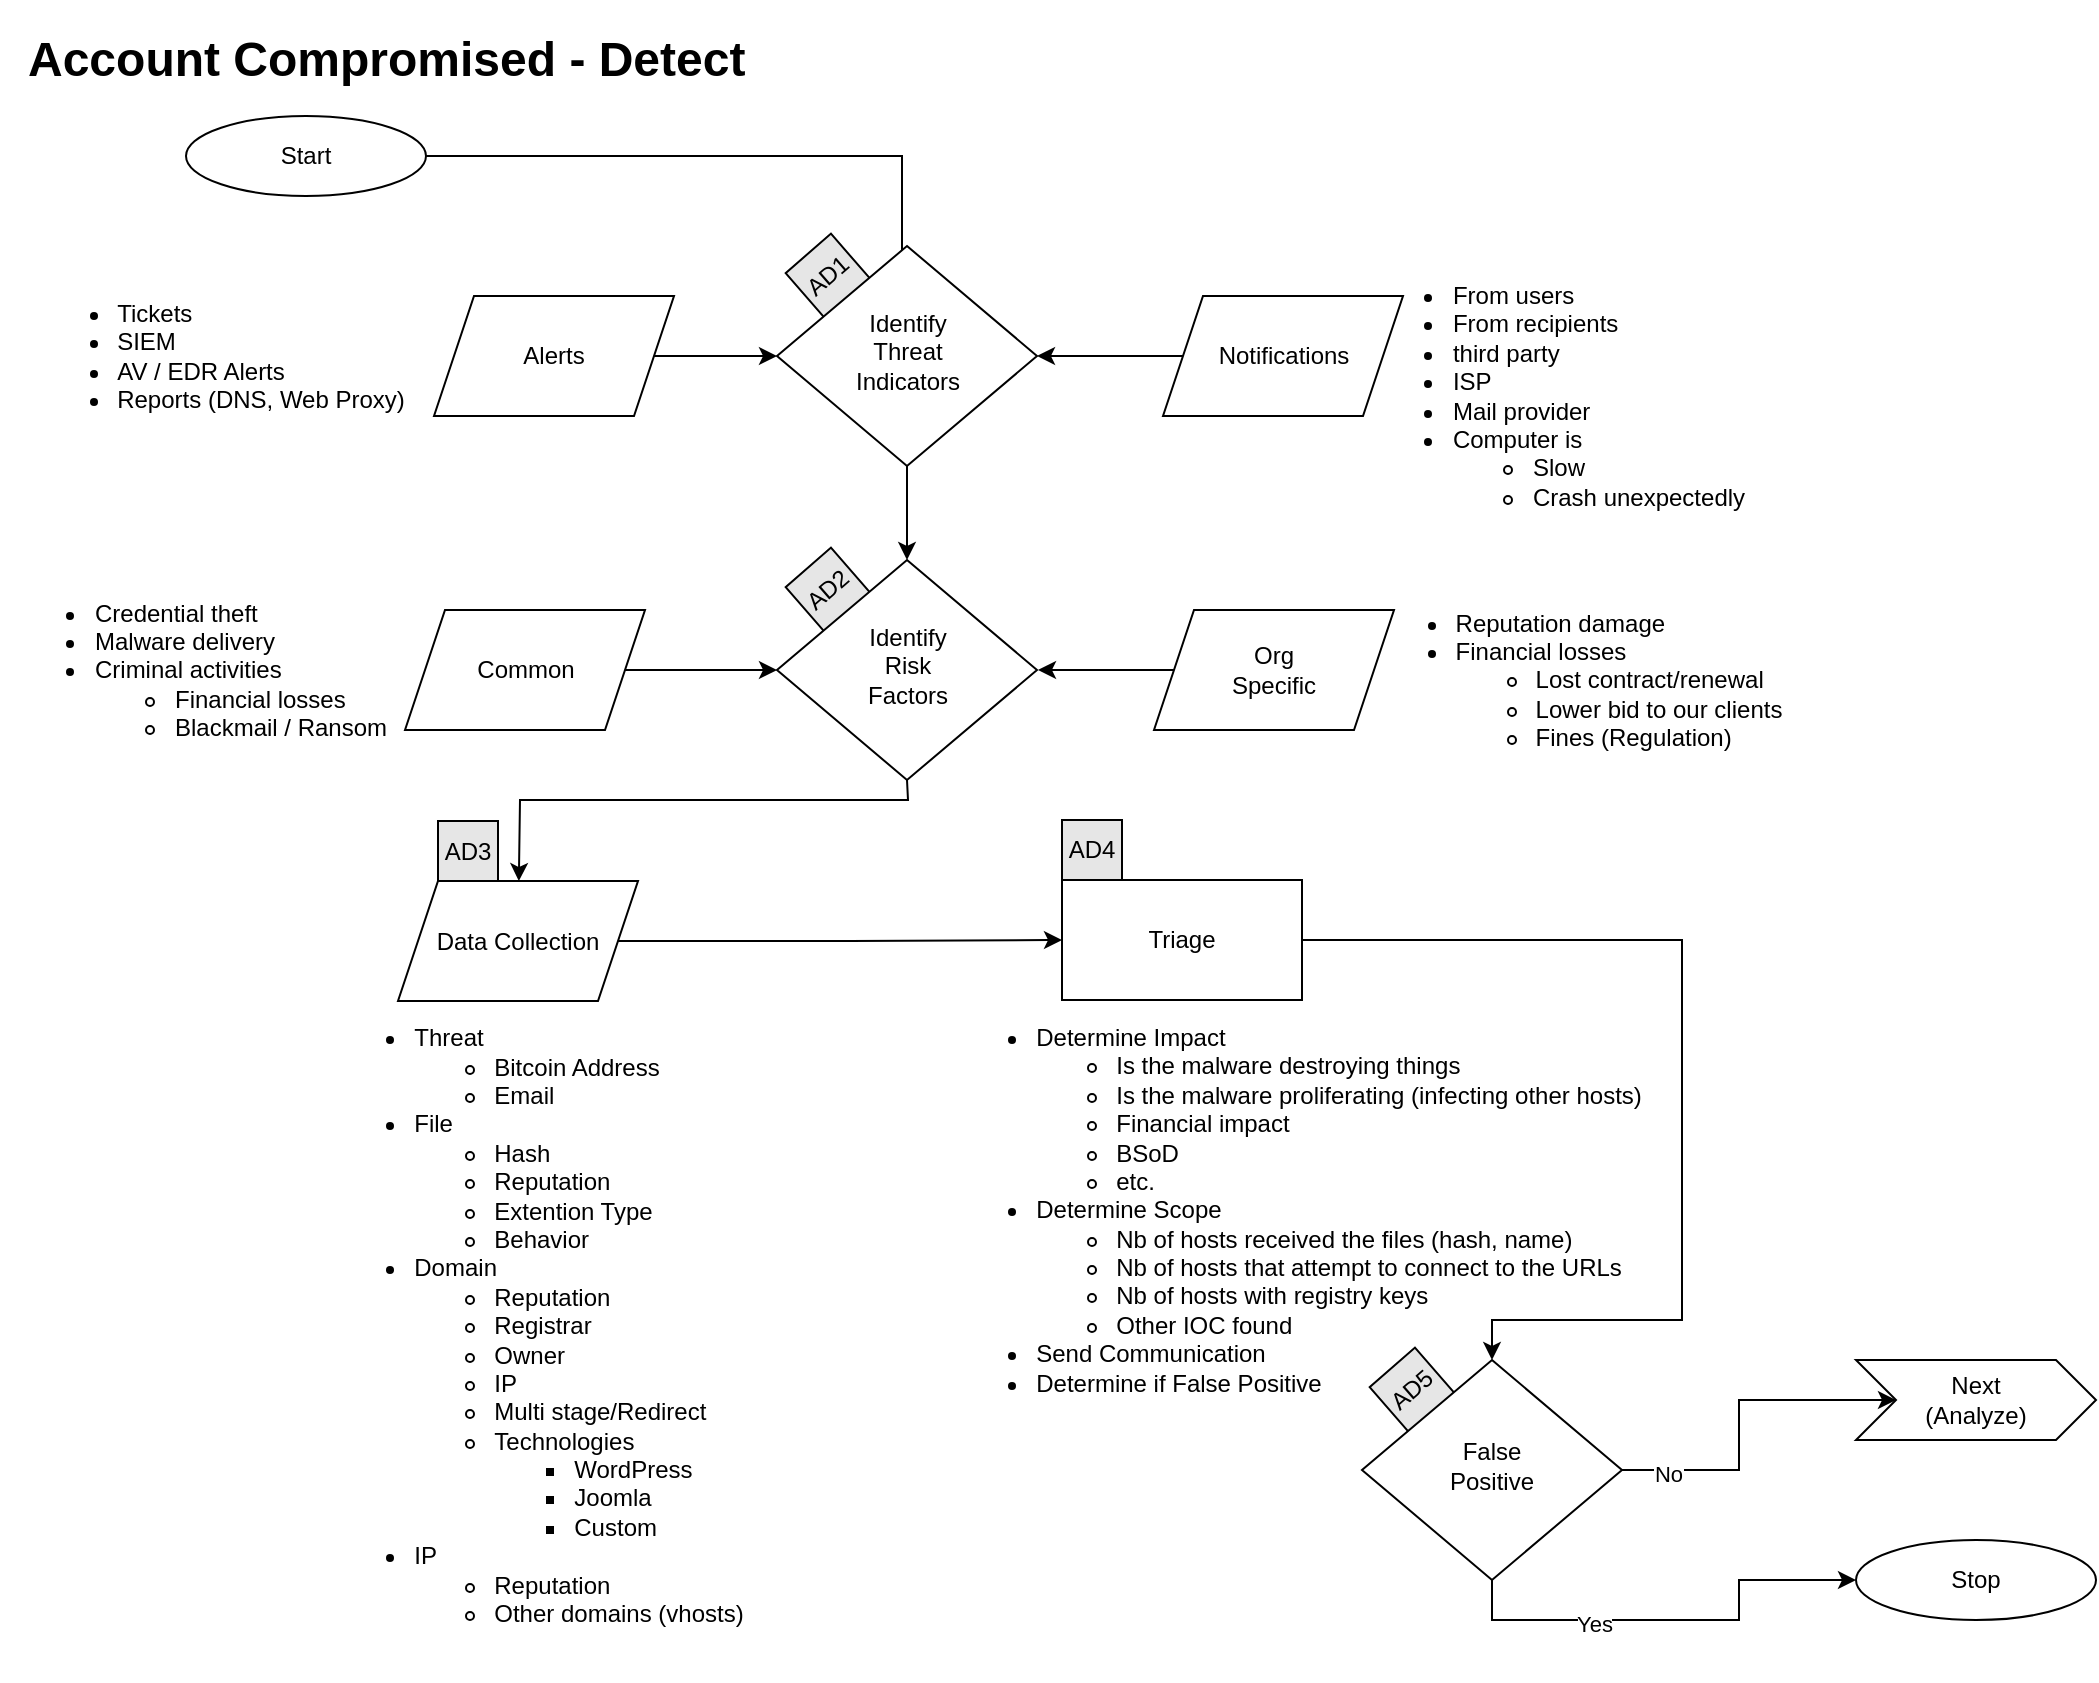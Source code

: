 <mxfile version="14.6.13" type="device" pages="5"><diagram id="lanKybIUBEHhq9quygdm" name="Detect"><mxGraphModel dx="1186" dy="767" grid="1" gridSize="10" guides="1" tooltips="1" connect="1" arrows="1" fold="1" page="1" pageScale="1" pageWidth="1100" pageHeight="850" math="0" shadow="0"><root><mxCell id="0"/><mxCell id="1" parent="0"/><mxCell id="1n5yVbEraxXUAwVPPncG-1" value="&lt;div align=&quot;left&quot;&gt;&lt;ul&gt;&lt;li&gt;Determine Impact&lt;/li&gt;&lt;ul&gt;&lt;li&gt;Is the malware destroying things&lt;/li&gt;&lt;li&gt;Is the malware proliferating (infecting other hosts)&lt;br&gt;&lt;/li&gt;&lt;li&gt;Financial impact&lt;/li&gt;&lt;li&gt;BSoD&lt;/li&gt;&lt;li&gt;etc.&lt;br&gt;&lt;/li&gt;&lt;/ul&gt;&lt;li&gt;Determine Scope&lt;br&gt;&lt;/li&gt;&lt;ul&gt;&lt;li&gt;Nb of hosts received the files (hash, name)&lt;br&gt;&lt;/li&gt;&lt;li&gt;Nb of hosts that attempt to connect to the URLs&lt;/li&gt;&lt;li&gt;Nb of hosts with registry keys&lt;/li&gt;&lt;li&gt;Other IOC found&lt;/li&gt;&lt;/ul&gt;&lt;li&gt;Send Communication&lt;/li&gt;&lt;li&gt;Determine if False Positive&lt;br&gt;&lt;/li&gt;&lt;/ul&gt;&lt;/div&gt;" style="text;html=1;resizable=0;autosize=1;align=center;verticalAlign=middle;points=[];fillColor=none;strokeColor=none;rounded=0;" parent="1" vertex="1"><mxGeometry x="480" y="510" width="360" height="210" as="geometry"/></mxCell><mxCell id="1n5yVbEraxXUAwVPPncG-2" value="&lt;div&gt;AD5&lt;/div&gt;" style="whiteSpace=wrap;html=1;aspect=fixed;fillColor=#E6E6E6;rotation=319;" parent="1" vertex="1"><mxGeometry x="702" y="690" width="30" height="30" as="geometry"/></mxCell><mxCell id="1n5yVbEraxXUAwVPPncG-3" value="&lt;div&gt;AD2&lt;/div&gt;" style="whiteSpace=wrap;html=1;aspect=fixed;fillColor=#E6E6E6;rotation=319;" parent="1" vertex="1"><mxGeometry x="410" y="290" width="30" height="30" as="geometry"/></mxCell><mxCell id="1n5yVbEraxXUAwVPPncG-4" value="AD1" style="whiteSpace=wrap;html=1;aspect=fixed;fillColor=#E6E6E6;rotation=319;" parent="1" vertex="1"><mxGeometry x="410" y="133" width="30" height="30" as="geometry"/></mxCell><mxCell id="1n5yVbEraxXUAwVPPncG-5" value="Start" style="ellipse;whiteSpace=wrap;html=1;" parent="1" vertex="1"><mxGeometry x="104" y="68" width="120" height="40" as="geometry"/></mxCell><mxCell id="1n5yVbEraxXUAwVPPncG-6" style="edgeStyle=orthogonalEdgeStyle;rounded=0;orthogonalLoop=1;jettySize=auto;html=1;exitX=0.5;exitY=1;exitDx=0;exitDy=0;" parent="1" source="1n5yVbEraxXUAwVPPncG-5" target="1n5yVbEraxXUAwVPPncG-5" edge="1"><mxGeometry relative="1" as="geometry"/></mxCell><mxCell id="1n5yVbEraxXUAwVPPncG-7" value="" style="edgeStyle=orthogonalEdgeStyle;rounded=0;orthogonalLoop=1;jettySize=auto;html=1;entryX=0;entryY=0.5;entryDx=0;entryDy=0;" parent="1" source="1n5yVbEraxXUAwVPPncG-8" target="1n5yVbEraxXUAwVPPncG-28" edge="1"><mxGeometry relative="1" as="geometry"><mxPoint x="412" y="188" as="targetPoint"/></mxGeometry></mxCell><mxCell id="1n5yVbEraxXUAwVPPncG-8" value="Alerts" style="shape=parallelogram;perimeter=parallelogramPerimeter;whiteSpace=wrap;html=1;fixedSize=1;" parent="1" vertex="1"><mxGeometry x="228" y="158" width="120" height="60" as="geometry"/></mxCell><mxCell id="1n5yVbEraxXUAwVPPncG-9" value="" style="edgeStyle=orthogonalEdgeStyle;rounded=0;orthogonalLoop=1;jettySize=auto;html=1;entryX=1;entryY=0.5;entryDx=0;entryDy=0;" parent="1" source="1n5yVbEraxXUAwVPPncG-10" target="1n5yVbEraxXUAwVPPncG-28" edge="1"><mxGeometry relative="1" as="geometry"><mxPoint x="512" y="188" as="targetPoint"/></mxGeometry></mxCell><mxCell id="1n5yVbEraxXUAwVPPncG-10" value="Notifications" style="shape=parallelogram;perimeter=parallelogramPerimeter;whiteSpace=wrap;html=1;fixedSize=1;" parent="1" vertex="1"><mxGeometry x="592.5" y="158" width="120" height="60" as="geometry"/></mxCell><mxCell id="1n5yVbEraxXUAwVPPncG-11" value="" style="endArrow=classic;html=1;entryX=0.5;entryY=0;entryDx=0;entryDy=0;exitX=1;exitY=0.5;exitDx=0;exitDy=0;rounded=0;" parent="1" source="1n5yVbEraxXUAwVPPncG-5" edge="1"><mxGeometry width="50" height="50" relative="1" as="geometry"><mxPoint x="194" y="168" as="sourcePoint"/><mxPoint x="462" y="148" as="targetPoint"/><Array as="points"><mxPoint x="462" y="88"/></Array></mxGeometry></mxCell><mxCell id="1n5yVbEraxXUAwVPPncG-12" value="" style="edgeStyle=orthogonalEdgeStyle;rounded=0;orthogonalLoop=1;jettySize=auto;html=1;entryX=0;entryY=0.5;entryDx=0;entryDy=0;" parent="1" source="1n5yVbEraxXUAwVPPncG-13" target="1n5yVbEraxXUAwVPPncG-29" edge="1"><mxGeometry relative="1" as="geometry"><mxPoint x="407.5" y="345" as="targetPoint"/></mxGeometry></mxCell><mxCell id="1n5yVbEraxXUAwVPPncG-13" value="Common" style="shape=parallelogram;perimeter=parallelogramPerimeter;whiteSpace=wrap;html=1;fixedSize=1;" parent="1" vertex="1"><mxGeometry x="213.5" y="315" width="120" height="60" as="geometry"/></mxCell><mxCell id="1n5yVbEraxXUAwVPPncG-14" value="" style="edgeStyle=orthogonalEdgeStyle;rounded=0;orthogonalLoop=1;jettySize=auto;html=1;" parent="1" source="1n5yVbEraxXUAwVPPncG-15" edge="1"><mxGeometry relative="1" as="geometry"><mxPoint x="530" y="345" as="targetPoint"/></mxGeometry></mxCell><mxCell id="1n5yVbEraxXUAwVPPncG-15" value="Org&lt;br&gt;&lt;div&gt;Specific&lt;/div&gt;" style="shape=parallelogram;perimeter=parallelogramPerimeter;whiteSpace=wrap;html=1;fixedSize=1;" parent="1" vertex="1"><mxGeometry x="588" y="315" width="120" height="60" as="geometry"/></mxCell><mxCell id="1n5yVbEraxXUAwVPPncG-16" value="" style="edgeStyle=orthogonalEdgeStyle;rounded=0;orthogonalLoop=1;jettySize=auto;html=1;entryX=0;entryY=0.5;entryDx=0;entryDy=0;" parent="1" source="1n5yVbEraxXUAwVPPncG-17" target="1n5yVbEraxXUAwVPPncG-19" edge="1"><mxGeometry relative="1" as="geometry"><mxPoint x="284" y="480" as="targetPoint"/></mxGeometry></mxCell><mxCell id="1n5yVbEraxXUAwVPPncG-17" value="Data Collection" style="shape=parallelogram;perimeter=parallelogramPerimeter;whiteSpace=wrap;html=1;fixedSize=1;" parent="1" vertex="1"><mxGeometry x="210" y="450.5" width="120" height="60" as="geometry"/></mxCell><mxCell id="1n5yVbEraxXUAwVPPncG-18" value="" style="edgeStyle=orthogonalEdgeStyle;rounded=0;orthogonalLoop=1;jettySize=auto;html=1;" parent="1" source="1n5yVbEraxXUAwVPPncG-19" target="1n5yVbEraxXUAwVPPncG-35" edge="1"><mxGeometry relative="1" as="geometry"><mxPoint x="722.5" y="480" as="targetPoint"/><Array as="points"><mxPoint x="852" y="480"/><mxPoint x="852" y="670"/><mxPoint x="757" y="670"/></Array></mxGeometry></mxCell><mxCell id="1n5yVbEraxXUAwVPPncG-19" value="Triage" style="whiteSpace=wrap;html=1;" parent="1" vertex="1"><mxGeometry x="542" y="450" width="120" height="60" as="geometry"/></mxCell><mxCell id="1n5yVbEraxXUAwVPPncG-20" value="&lt;h1&gt;Account Compromised - Detect&lt;br&gt;&lt;/h1&gt;" style="text;html=1;strokeColor=none;fillColor=none;spacing=5;spacingTop=-20;whiteSpace=wrap;overflow=hidden;rounded=0;" parent="1" vertex="1"><mxGeometry x="20" y="20" width="370" height="40" as="geometry"/></mxCell><mxCell id="1n5yVbEraxXUAwVPPncG-21" value="" style="endArrow=classic;html=1;exitX=0.5;exitY=1;exitDx=0;exitDy=0;rounded=0;" parent="1" source="1n5yVbEraxXUAwVPPncG-29" target="1n5yVbEraxXUAwVPPncG-17" edge="1"><mxGeometry width="50" height="50" relative="1" as="geometry"><mxPoint x="457.5" y="385" as="sourcePoint"/><mxPoint x="499.5" y="375" as="targetPoint"/><Array as="points"><mxPoint x="465" y="410"/><mxPoint x="271" y="410"/></Array></mxGeometry></mxCell><mxCell id="1n5yVbEraxXUAwVPPncG-22" value="&lt;div align=&quot;left&quot;&gt;&lt;ul&gt;&lt;li&gt;Tickets&lt;/li&gt;&lt;li&gt;SIEM&lt;/li&gt;&lt;li&gt;AV / EDR Alerts&lt;/li&gt;&lt;li&gt;&lt;span style=&quot;text-align: center&quot;&gt;Reports (DNS, Web Proxy)&lt;/span&gt;&lt;br&gt;&lt;/li&gt;&lt;/ul&gt;&lt;/div&gt;" style="text;html=1;resizable=0;autosize=1;align=center;verticalAlign=middle;points=[];fillColor=none;strokeColor=none;rounded=0;" parent="1" vertex="1"><mxGeometry x="21" y="143" width="200" height="90" as="geometry"/></mxCell><mxCell id="1n5yVbEraxXUAwVPPncG-23" value="&lt;div align=&quot;left&quot;&gt;&lt;ul&gt;&lt;li&gt;From users&lt;br&gt;&lt;/li&gt;&lt;li&gt;From recipients&lt;br&gt;&lt;/li&gt;&lt;li&gt;third party&lt;br&gt;&lt;/li&gt;&lt;li&gt;ISP &lt;br&gt;&lt;/li&gt;&lt;li&gt;Mail provider&lt;/li&gt;&lt;li&gt;Computer is&lt;/li&gt;&lt;ul&gt;&lt;li&gt;Slow&lt;/li&gt;&lt;li&gt;Crash unexpectedly&lt;/li&gt;&lt;/ul&gt;&lt;/ul&gt;&lt;/div&gt;" style="text;html=1;resizable=0;autosize=1;align=center;verticalAlign=middle;points=[];fillColor=none;strokeColor=none;rounded=0;" parent="1" vertex="1"><mxGeometry x="690" y="138" width="200" height="140" as="geometry"/></mxCell><mxCell id="1n5yVbEraxXUAwVPPncG-24" value="&lt;div align=&quot;left&quot;&gt;&lt;ul&gt;&lt;li&gt;Credential theft&lt;br&gt;&lt;/li&gt;&lt;li&gt;Malware delivery&lt;br&gt;&lt;/li&gt;&lt;li&gt;Criminal activities&lt;br&gt;&lt;/li&gt;&lt;ul&gt;&lt;li&gt;Financial losses &lt;br&gt;&lt;/li&gt;&lt;li&gt;Blackmail / Ransom&lt;br&gt;&lt;/li&gt;&lt;/ul&gt;&lt;/ul&gt;&lt;/div&gt;" style="text;html=1;resizable=0;autosize=1;align=center;verticalAlign=middle;points=[];fillColor=none;strokeColor=none;rounded=0;" parent="1" vertex="1"><mxGeometry x="11" y="295" width="200" height="100" as="geometry"/></mxCell><mxCell id="1n5yVbEraxXUAwVPPncG-25" value="&lt;div align=&quot;left&quot;&gt;&lt;ul&gt;&lt;li&gt;Reputation damage&lt;br&gt;&lt;/li&gt;&lt;li&gt;Financial losses&lt;/li&gt;&lt;ul&gt;&lt;li&gt;Lost contract/renewal&lt;/li&gt;&lt;li&gt;Lower bid to our clients&lt;br&gt;&lt;/li&gt;&lt;li&gt;Fines (Regulation)&lt;/li&gt;&lt;/ul&gt;&lt;/ul&gt;&lt;/div&gt;" style="text;html=1;resizable=0;autosize=1;align=center;verticalAlign=middle;points=[];fillColor=none;strokeColor=none;rounded=0;" parent="1" vertex="1"><mxGeometry x="690" y="300" width="220" height="100" as="geometry"/></mxCell><mxCell id="1n5yVbEraxXUAwVPPncG-26" value="&lt;div align=&quot;left&quot;&gt;&lt;ul&gt;&lt;li&gt;Threat&lt;/li&gt;&lt;ul&gt;&lt;li&gt;Bitcoin Address&lt;/li&gt;&lt;li&gt;Email&lt;/li&gt;&lt;/ul&gt;&lt;li&gt;File&lt;/li&gt;&lt;ul&gt;&lt;li&gt;Hash&lt;/li&gt;&lt;li&gt;Reputation&lt;/li&gt;&lt;li&gt;Extention Type&lt;/li&gt;&lt;li&gt;Behavior&lt;br&gt;&lt;/li&gt;&lt;/ul&gt;&lt;li&gt;Domain&lt;/li&gt;&lt;ul&gt;&lt;li&gt;Reputation&lt;/li&gt;&lt;li&gt;Registrar&lt;/li&gt;&lt;li&gt;Owner&lt;/li&gt;&lt;li&gt;IP&lt;/li&gt;&lt;li&gt;Multi stage/Redirect&lt;/li&gt;&lt;li&gt;Technologies&lt;/li&gt;&lt;ul&gt;&lt;li&gt;WordPress&lt;/li&gt;&lt;li&gt;Joomla&lt;/li&gt;&lt;li&gt;Custom&lt;br&gt;&lt;/li&gt;&lt;/ul&gt;&lt;/ul&gt;&lt;li&gt;IP&lt;/li&gt;&lt;ul&gt;&lt;li&gt;Reputation&lt;/li&gt;&lt;li&gt;Other domains (vhosts)&lt;/li&gt;&lt;/ul&gt;&lt;br&gt;&lt;/ul&gt;&lt;/div&gt;" style="text;html=1;resizable=0;autosize=1;align=center;verticalAlign=middle;points=[];fillColor=none;strokeColor=none;rounded=0;" parent="1" vertex="1"><mxGeometry x="170" y="510" width="220" height="340" as="geometry"/></mxCell><mxCell id="1n5yVbEraxXUAwVPPncG-27" value="" style="edgeStyle=orthogonalEdgeStyle;rounded=0;orthogonalLoop=1;jettySize=auto;html=1;" parent="1" source="1n5yVbEraxXUAwVPPncG-28" target="1n5yVbEraxXUAwVPPncG-29" edge="1"><mxGeometry relative="1" as="geometry"/></mxCell><mxCell id="1n5yVbEraxXUAwVPPncG-28" value="Identify &lt;br&gt;&lt;div&gt;Threat &lt;br&gt;&lt;/div&gt;&lt;div&gt;Indicators&lt;/div&gt;" style="rhombus;whiteSpace=wrap;html=1;shadow=0;fontFamily=Helvetica;fontSize=12;align=center;strokeWidth=1;spacing=6;spacingTop=-4;" parent="1" vertex="1"><mxGeometry x="399.5" y="133" width="130" height="110" as="geometry"/></mxCell><mxCell id="1n5yVbEraxXUAwVPPncG-29" value="Identify &lt;br&gt;&lt;div&gt;Risk&lt;br&gt;&lt;/div&gt;&lt;div&gt;Factors&lt;/div&gt;" style="rhombus;whiteSpace=wrap;html=1;shadow=0;fontFamily=Helvetica;fontSize=12;align=center;strokeWidth=1;spacing=6;spacingTop=-4;" parent="1" vertex="1"><mxGeometry x="399.5" y="290" width="130" height="110" as="geometry"/></mxCell><mxCell id="1n5yVbEraxXUAwVPPncG-30" value="Next&lt;br&gt;(Analyze)" style="shape=step;perimeter=stepPerimeter;whiteSpace=wrap;html=1;fixedSize=1;" parent="1" vertex="1"><mxGeometry x="939" y="690" width="120" height="40" as="geometry"/></mxCell><mxCell id="1n5yVbEraxXUAwVPPncG-31" style="edgeStyle=orthogonalEdgeStyle;rounded=0;orthogonalLoop=1;jettySize=auto;html=1;exitX=1;exitY=0.5;exitDx=0;exitDy=0;entryX=0;entryY=0.5;entryDx=0;entryDy=0;" parent="1" source="1n5yVbEraxXUAwVPPncG-35" target="1n5yVbEraxXUAwVPPncG-30" edge="1"><mxGeometry relative="1" as="geometry"/></mxCell><mxCell id="1n5yVbEraxXUAwVPPncG-32" value="No" style="edgeLabel;html=1;align=center;verticalAlign=middle;resizable=0;points=[];" parent="1n5yVbEraxXUAwVPPncG-31" vertex="1" connectable="0"><mxGeometry x="-0.733" y="-2" relative="1" as="geometry"><mxPoint as="offset"/></mxGeometry></mxCell><mxCell id="1n5yVbEraxXUAwVPPncG-33" style="edgeStyle=orthogonalEdgeStyle;rounded=0;orthogonalLoop=1;jettySize=auto;html=1;exitX=0.5;exitY=1;exitDx=0;exitDy=0;entryX=0;entryY=0.5;entryDx=0;entryDy=0;" parent="1" source="1n5yVbEraxXUAwVPPncG-35" target="1n5yVbEraxXUAwVPPncG-36" edge="1"><mxGeometry relative="1" as="geometry"/></mxCell><mxCell id="1n5yVbEraxXUAwVPPncG-34" value="Yes" style="edgeLabel;html=1;align=center;verticalAlign=middle;resizable=0;points=[];" parent="1n5yVbEraxXUAwVPPncG-33" vertex="1" connectable="0"><mxGeometry x="-0.366" y="-2" relative="1" as="geometry"><mxPoint as="offset"/></mxGeometry></mxCell><mxCell id="1n5yVbEraxXUAwVPPncG-35" value="&lt;div&gt;False &lt;br&gt;&lt;/div&gt;&lt;div&gt;Positive&lt;br&gt;&lt;/div&gt;" style="rhombus;whiteSpace=wrap;html=1;shadow=0;fontFamily=Helvetica;fontSize=12;align=center;strokeWidth=1;spacing=6;spacingTop=-4;" parent="1" vertex="1"><mxGeometry x="692" y="690" width="130" height="110" as="geometry"/></mxCell><mxCell id="1n5yVbEraxXUAwVPPncG-36" value="&lt;div&gt;Stop&lt;/div&gt;" style="ellipse;whiteSpace=wrap;html=1;" parent="1" vertex="1"><mxGeometry x="939" y="780" width="120" height="40" as="geometry"/></mxCell><mxCell id="1n5yVbEraxXUAwVPPncG-37" value="AD4" style="whiteSpace=wrap;html=1;aspect=fixed;fillColor=#E6E6E6;rotation=0;" parent="1" vertex="1"><mxGeometry x="542" y="420" width="30" height="30" as="geometry"/></mxCell><mxCell id="1n5yVbEraxXUAwVPPncG-38" value="AD3" style="whiteSpace=wrap;html=1;aspect=fixed;fillColor=#E6E6E6;rotation=0;" parent="1" vertex="1"><mxGeometry x="230" y="420.5" width="30" height="30" as="geometry"/></mxCell></root></mxGraphModel></diagram><diagram id="ahfTEAx6IeX-xZ4ABEgT" name="Analyze"><mxGraphModel dx="1186" dy="767" grid="1" gridSize="10" guides="1" tooltips="1" connect="1" arrows="1" fold="1" page="1" pageScale="1" pageWidth="1100" pageHeight="850" math="0" shadow="0"><root><mxCell id="YqjaPSJ0F22Dgg7zVEf6-0"/><mxCell id="YqjaPSJ0F22Dgg7zVEf6-1" parent="YqjaPSJ0F22Dgg7zVEf6-0"/><mxCell id="YqjaPSJ0F22Dgg7zVEf6-2" value="&lt;div style=&quot;font-size: 10px&quot;&gt;AA23&lt;/div&gt;" style="whiteSpace=wrap;html=1;aspect=fixed;fillColor=#E6E6E6;rotation=319;fontSize=10;" parent="YqjaPSJ0F22Dgg7zVEf6-1" vertex="1"><mxGeometry x="313.95" y="1241" width="30" height="30" as="geometry"/></mxCell><mxCell id="YqjaPSJ0F22Dgg7zVEf6-3" value="&lt;div style=&quot;font-size: 10px&quot;&gt;AA21&lt;/div&gt;" style="whiteSpace=wrap;html=1;aspect=fixed;fillColor=#E6E6E6;rotation=319;fontSize=10;" parent="YqjaPSJ0F22Dgg7zVEf6-1" vertex="1"><mxGeometry x="134.45" y="1240" width="30" height="30" as="geometry"/></mxCell><mxCell id="YqjaPSJ0F22Dgg7zVEf6-4" value="&lt;div style=&quot;font-size: 12px&quot;&gt;AA7&lt;/div&gt;" style="whiteSpace=wrap;html=1;aspect=fixed;fillColor=#E6E6E6;rotation=319;fontSize=12;" parent="YqjaPSJ0F22Dgg7zVEf6-1" vertex="1"><mxGeometry x="1048" y="175" width="30" height="30" as="geometry"/></mxCell><mxCell id="YqjaPSJ0F22Dgg7zVEf6-5" value="&lt;div&gt;&lt;font style=&quot;font-size: 10px&quot;&gt;AA20&lt;/font&gt;&lt;/div&gt;" style="whiteSpace=wrap;html=1;aspect=fixed;fillColor=#E6E6E6;rotation=319;fontSize=12;" parent="YqjaPSJ0F22Dgg7zVEf6-1" vertex="1"><mxGeometry x="696.45" y="920" width="30" height="30" as="geometry"/></mxCell><mxCell id="YqjaPSJ0F22Dgg7zVEf6-6" style="edgeStyle=orthogonalEdgeStyle;rounded=0;orthogonalLoop=1;jettySize=auto;html=1;exitX=0.5;exitY=1;exitDx=0;exitDy=0;" parent="YqjaPSJ0F22Dgg7zVEf6-1" edge="1"><mxGeometry relative="1" as="geometry"><mxPoint x="80" y="100" as="sourcePoint"/><mxPoint x="80" y="100" as="targetPoint"/></mxGeometry></mxCell><mxCell id="YqjaPSJ0F22Dgg7zVEf6-7" value="" style="endArrow=classic;html=1;entryX=0.5;entryY=0;entryDx=0;entryDy=0;exitX=1;exitY=0.5;exitDx=0;exitDy=0;rounded=0;" parent="YqjaPSJ0F22Dgg7zVEf6-1" target="YqjaPSJ0F22Dgg7zVEf6-12" edge="1"><mxGeometry width="50" height="50" relative="1" as="geometry"><mxPoint x="140" y="80" as="sourcePoint"/><mxPoint x="160" y="110" as="targetPoint"/><Array as="points"><mxPoint x="200" y="80"/></Array></mxGeometry></mxCell><mxCell id="YqjaPSJ0F22Dgg7zVEf6-8" value="&lt;h1&gt;Account Compromised - Analyze&lt;br&gt;&lt;/h1&gt;" style="text;html=1;strokeColor=none;fillColor=none;spacing=5;spacingTop=-20;whiteSpace=wrap;overflow=hidden;rounded=0;" parent="YqjaPSJ0F22Dgg7zVEf6-1" vertex="1"><mxGeometry x="10" y="10" width="430" height="40" as="geometry"/></mxCell><mxCell id="YqjaPSJ0F22Dgg7zVEf6-9" value="&lt;div&gt;Next&lt;/div&gt;(Contain)" style="shape=step;perimeter=stepPerimeter;whiteSpace=wrap;html=1;fixedSize=1;" parent="YqjaPSJ0F22Dgg7zVEf6-1" vertex="1"><mxGeometry x="920" y="1280" width="120" height="40" as="geometry"/></mxCell><mxCell id="YqjaPSJ0F22Dgg7zVEf6-10" value="&lt;div&gt;Previous&lt;/div&gt;(Detect)" style="shape=step;perimeter=stepPerimeter;whiteSpace=wrap;html=1;fixedSize=1;" parent="YqjaPSJ0F22Dgg7zVEf6-1" vertex="1"><mxGeometry x="24" y="60" width="120" height="40" as="geometry"/></mxCell><mxCell id="_K9zjqDPNmBVKIfof6uX-39" style="edgeStyle=orthogonalEdgeStyle;rounded=0;orthogonalLoop=1;jettySize=auto;html=1;exitX=1;exitY=0.5;exitDx=0;exitDy=0;entryX=0;entryY=0.5;entryDx=0;entryDy=0;" parent="YqjaPSJ0F22Dgg7zVEf6-1" source="YqjaPSJ0F22Dgg7zVEf6-12" target="lhuKTM0c2cF2A_ApgOVc-4" edge="1"><mxGeometry relative="1" as="geometry"/></mxCell><mxCell id="YqjaPSJ0F22Dgg7zVEf6-12" value="Verify" style="whiteSpace=wrap;html=1;" parent="YqjaPSJ0F22Dgg7zVEf6-1" vertex="1"><mxGeometry x="140" y="200" width="120" height="60" as="geometry"/></mxCell><mxCell id="YqjaPSJ0F22Dgg7zVEf6-13" value="&lt;div align=&quot;left&quot;&gt;&lt;ul&gt;&lt;li&gt;Double-check previous data&lt;br&gt;&lt;/li&gt;&lt;li&gt;Rule out false positive&lt;br&gt;&lt;/li&gt;&lt;/ul&gt;&lt;/div&gt;" style="text;html=1;resizable=0;autosize=1;align=center;verticalAlign=middle;points=[];fillColor=none;strokeColor=none;rounded=0;" parent="YqjaPSJ0F22Dgg7zVEf6-1" vertex="1"><mxGeometry x="104" y="260" width="200" height="60" as="geometry"/></mxCell><mxCell id="YqjaPSJ0F22Dgg7zVEf6-14" style="edgeStyle=orthogonalEdgeStyle;rounded=0;orthogonalLoop=1;jettySize=auto;html=1;entryX=0;entryY=0.5;entryDx=0;entryDy=0;" parent="YqjaPSJ0F22Dgg7zVEf6-1" source="YqjaPSJ0F22Dgg7zVEf6-15" target="YqjaPSJ0F22Dgg7zVEf6-12" edge="1"><mxGeometry relative="1" as="geometry"><Array as="points"><mxPoint x="100" y="980"/><mxPoint x="100" y="230"/></Array></mxGeometry></mxCell><mxCell id="YqjaPSJ0F22Dgg7zVEf6-15" value="&lt;div&gt;Scope &lt;br&gt;&lt;/div&gt;&lt;div&gt;Validation&lt;/div&gt;" style="whiteSpace=wrap;html=1;" parent="YqjaPSJ0F22Dgg7zVEf6-1" vertex="1"><mxGeometry x="139" y="950" width="120" height="60" as="geometry"/></mxCell><mxCell id="YqjaPSJ0F22Dgg7zVEf6-16" value="" style="edgeStyle=orthogonalEdgeStyle;rounded=0;orthogonalLoop=1;jettySize=auto;html=1;entryX=0;entryY=0.5;entryDx=0;entryDy=0;" parent="YqjaPSJ0F22Dgg7zVEf6-1" source="YqjaPSJ0F22Dgg7zVEf6-17" target="YqjaPSJ0F22Dgg7zVEf6-24" edge="1"><mxGeometry relative="1" as="geometry"><mxPoint x="674.45" y="1300" as="targetPoint"/></mxGeometry></mxCell><mxCell id="YqjaPSJ0F22Dgg7zVEf6-17" value="&lt;div&gt;Root Cause&lt;/div&gt;&lt;div&gt;Analysis &lt;br&gt;&lt;/div&gt;" style="whiteSpace=wrap;html=1;" parent="YqjaPSJ0F22Dgg7zVEf6-1" vertex="1"><mxGeometry x="493.5" y="1270" width="120" height="60" as="geometry"/></mxCell><mxCell id="_K9zjqDPNmBVKIfof6uX-36" style="edgeStyle=orthogonalEdgeStyle;rounded=0;orthogonalLoop=1;jettySize=auto;html=1;exitX=0.5;exitY=1;exitDx=0;exitDy=0;entryX=0.5;entryY=0;entryDx=0;entryDy=0;" parent="YqjaPSJ0F22Dgg7zVEf6-1" source="YqjaPSJ0F22Dgg7zVEf6-22" target="YqjaPSJ0F22Dgg7zVEf6-29" edge="1"><mxGeometry relative="1" as="geometry"/></mxCell><mxCell id="_K9zjqDPNmBVKIfof6uX-38" value="Yes" style="edgeLabel;html=1;align=center;verticalAlign=middle;resizable=0;points=[];" parent="_K9zjqDPNmBVKIfof6uX-36" vertex="1" connectable="0"><mxGeometry x="-0.934" y="-3" relative="1" as="geometry"><mxPoint as="offset"/></mxGeometry></mxCell><mxCell id="lQf5PUda60wMQtjWiBwe-31" style="edgeStyle=orthogonalEdgeStyle;rounded=0;orthogonalLoop=1;jettySize=auto;html=1;exitX=1;exitY=0.5;exitDx=0;exitDy=0;entryX=0.5;entryY=0;entryDx=0;entryDy=0;" parent="YqjaPSJ0F22Dgg7zVEf6-1" source="YqjaPSJ0F22Dgg7zVEf6-22" target="YqjaPSJ0F22Dgg7zVEf6-17" edge="1"><mxGeometry relative="1" as="geometry"><Array as="points"><mxPoint x="850" y="980"/><mxPoint x="850" y="1180"/><mxPoint x="554" y="1180"/></Array></mxGeometry></mxCell><mxCell id="lQf5PUda60wMQtjWiBwe-32" value="No" style="edgeLabel;html=1;align=center;verticalAlign=middle;resizable=0;points=[];" parent="lQf5PUda60wMQtjWiBwe-31" vertex="1" connectable="0"><mxGeometry x="-0.938" y="-1" relative="1" as="geometry"><mxPoint as="offset"/></mxGeometry></mxCell><mxCell id="YqjaPSJ0F22Dgg7zVEf6-22" value="&lt;div&gt;Do We &lt;br&gt;&lt;/div&gt;&lt;div&gt;Need&lt;/div&gt;&lt;div&gt;External&lt;/div&gt;&lt;div&gt;Help&lt;br&gt;&lt;/div&gt;" style="rhombus;whiteSpace=wrap;html=1;shadow=0;fontFamily=Helvetica;fontSize=12;align=center;strokeWidth=1;spacing=6;spacingTop=-4;" parent="YqjaPSJ0F22Dgg7zVEf6-1" vertex="1"><mxGeometry x="679.45" y="924.5" width="130" height="110" as="geometry"/></mxCell><mxCell id="YqjaPSJ0F22Dgg7zVEf6-23" value="" style="edgeStyle=orthogonalEdgeStyle;rounded=0;orthogonalLoop=1;jettySize=auto;html=1;" parent="YqjaPSJ0F22Dgg7zVEf6-1" source="YqjaPSJ0F22Dgg7zVEf6-24" target="YqjaPSJ0F22Dgg7zVEf6-9" edge="1"><mxGeometry relative="1" as="geometry"/></mxCell><mxCell id="YqjaPSJ0F22Dgg7zVEf6-24" value="Send &lt;br&gt;Communication" style="whiteSpace=wrap;html=1;" parent="YqjaPSJ0F22Dgg7zVEf6-1" vertex="1"><mxGeometry x="684.45" y="1270" width="120" height="60" as="geometry"/></mxCell><mxCell id="YqjaPSJ0F22Dgg7zVEf6-25" value="" style="edgeStyle=orthogonalEdgeStyle;rounded=0;orthogonalLoop=1;jettySize=auto;html=1;" parent="YqjaPSJ0F22Dgg7zVEf6-1" source="YqjaPSJ0F22Dgg7zVEf6-29" target="YqjaPSJ0F22Dgg7zVEf6-36" edge="1"><mxGeometry relative="1" as="geometry"/></mxCell><mxCell id="YqjaPSJ0F22Dgg7zVEf6-26" value="Yes" style="edgeLabel;html=1;align=center;verticalAlign=middle;resizable=0;points=[];" parent="YqjaPSJ0F22Dgg7zVEf6-25" vertex="1" connectable="0"><mxGeometry x="-0.289" y="1" relative="1" as="geometry"><mxPoint as="offset"/></mxGeometry></mxCell><mxCell id="YqjaPSJ0F22Dgg7zVEf6-27" value="" style="edgeStyle=orthogonalEdgeStyle;rounded=0;orthogonalLoop=1;jettySize=auto;html=1;" parent="YqjaPSJ0F22Dgg7zVEf6-1" source="YqjaPSJ0F22Dgg7zVEf6-29" target="YqjaPSJ0F22Dgg7zVEf6-34" edge="1"><mxGeometry relative="1" as="geometry"/></mxCell><mxCell id="YqjaPSJ0F22Dgg7zVEf6-28" value="No" style="edgeLabel;html=1;align=center;verticalAlign=middle;resizable=0;points=[];" parent="YqjaPSJ0F22Dgg7zVEf6-27" vertex="1" connectable="0"><mxGeometry x="-0.244" y="-1" relative="1" as="geometry"><mxPoint as="offset"/></mxGeometry></mxCell><mxCell id="YqjaPSJ0F22Dgg7zVEf6-29" value="&lt;div&gt;Do We &lt;br&gt;&lt;/div&gt;&lt;div&gt;Need &lt;br&gt;&lt;/div&gt;&lt;div&gt;Technical&lt;br&gt;&lt;/div&gt;&lt;div&gt;Help&lt;br&gt;&lt;/div&gt;" style="rhombus;whiteSpace=wrap;html=1;shadow=0;fontFamily=Helvetica;fontSize=12;align=center;strokeWidth=1;spacing=6;spacingTop=-4;" parent="YqjaPSJ0F22Dgg7zVEf6-1" vertex="1"><mxGeometry x="119.45" y="1245" width="130" height="110" as="geometry"/></mxCell><mxCell id="YqjaPSJ0F22Dgg7zVEf6-30" value="" style="edgeStyle=orthogonalEdgeStyle;rounded=0;orthogonalLoop=1;jettySize=auto;html=1;" parent="YqjaPSJ0F22Dgg7zVEf6-1" source="YqjaPSJ0F22Dgg7zVEf6-34" target="YqjaPSJ0F22Dgg7zVEf6-38" edge="1"><mxGeometry relative="1" as="geometry"/></mxCell><mxCell id="YqjaPSJ0F22Dgg7zVEf6-31" value="Yes" style="edgeLabel;html=1;align=center;verticalAlign=middle;resizable=0;points=[];" parent="YqjaPSJ0F22Dgg7zVEf6-30" vertex="1" connectable="0"><mxGeometry x="-0.311" y="1" relative="1" as="geometry"><mxPoint as="offset"/></mxGeometry></mxCell><mxCell id="YqjaPSJ0F22Dgg7zVEf6-32" value="" style="edgeStyle=orthogonalEdgeStyle;rounded=0;orthogonalLoop=1;jettySize=auto;html=1;" parent="YqjaPSJ0F22Dgg7zVEf6-1" source="YqjaPSJ0F22Dgg7zVEf6-34" target="YqjaPSJ0F22Dgg7zVEf6-17" edge="1"><mxGeometry relative="1" as="geometry"/></mxCell><mxCell id="YqjaPSJ0F22Dgg7zVEf6-33" value="No" style="edgeLabel;html=1;align=center;verticalAlign=middle;resizable=0;points=[];" parent="YqjaPSJ0F22Dgg7zVEf6-32" vertex="1" connectable="0"><mxGeometry x="-0.184" y="2" relative="1" as="geometry"><mxPoint as="offset"/></mxGeometry></mxCell><mxCell id="YqjaPSJ0F22Dgg7zVEf6-34" value="&lt;div&gt;Do We &lt;br&gt;&lt;/div&gt;&lt;div&gt;Need &lt;br&gt;&lt;/div&gt;&lt;div&gt;Legal&lt;br&gt;&lt;/div&gt;&lt;div&gt;Help&lt;br&gt;&lt;/div&gt;" style="rhombus;whiteSpace=wrap;html=1;shadow=0;fontFamily=Helvetica;fontSize=12;align=center;strokeWidth=1;spacing=6;spacingTop=-4;" parent="YqjaPSJ0F22Dgg7zVEf6-1" vertex="1"><mxGeometry x="299.45" y="1245" width="130" height="110" as="geometry"/></mxCell><mxCell id="YqjaPSJ0F22Dgg7zVEf6-35" style="edgeStyle=orthogonalEdgeStyle;rounded=0;orthogonalLoop=1;jettySize=auto;html=1;exitX=0.75;exitY=0;exitDx=0;exitDy=0;entryX=0;entryY=1;entryDx=0;entryDy=0;fontSize=12;" parent="YqjaPSJ0F22Dgg7zVEf6-1" source="YqjaPSJ0F22Dgg7zVEf6-36" target="YqjaPSJ0F22Dgg7zVEf6-34" edge="1"><mxGeometry relative="1" as="geometry"><Array as="points"><mxPoint x="214.95" y="1390"/><mxPoint x="331.95" y="1390"/></Array></mxGeometry></mxCell><mxCell id="YqjaPSJ0F22Dgg7zVEf6-36" value="&lt;div&gt;Contact&lt;/div&gt;&lt;div&gt;IR Pro. Serv.&lt;br&gt;&lt;/div&gt;" style="whiteSpace=wrap;html=1;" parent="YqjaPSJ0F22Dgg7zVEf6-1" vertex="1"><mxGeometry x="124.45" y="1445" width="120" height="60" as="geometry"/></mxCell><mxCell id="YqjaPSJ0F22Dgg7zVEf6-37" style="edgeStyle=orthogonalEdgeStyle;rounded=0;orthogonalLoop=1;jettySize=auto;html=1;exitX=1;exitY=0.5;exitDx=0;exitDy=0;entryX=0;entryY=0.75;entryDx=0;entryDy=0;" parent="YqjaPSJ0F22Dgg7zVEf6-1" source="YqjaPSJ0F22Dgg7zVEf6-38" target="YqjaPSJ0F22Dgg7zVEf6-17" edge="1"><mxGeometry relative="1" as="geometry"><mxPoint x="474.45" y="1315" as="targetPoint"/><Array as="points"><mxPoint x="444.45" y="1475"/><mxPoint x="444.45" y="1315"/></Array></mxGeometry></mxCell><mxCell id="YqjaPSJ0F22Dgg7zVEf6-38" value="&lt;div&gt;Contact&lt;/div&gt;&lt;div&gt;Breach Coach&lt;br&gt;&lt;/div&gt;" style="whiteSpace=wrap;html=1;" parent="YqjaPSJ0F22Dgg7zVEf6-1" vertex="1"><mxGeometry x="304.45" y="1445" width="120" height="60" as="geometry"/></mxCell><mxCell id="YqjaPSJ0F22Dgg7zVEf6-39" value="&lt;div align=&quot;left&quot;&gt;&lt;ul&gt;&lt;li&gt;Phishing&lt;br&gt;&lt;/li&gt;&lt;li&gt;Vishing&lt;/li&gt;&lt;li&gt;&lt;span style=&quot;text-align: center&quot;&gt;Vulnerability&lt;/span&gt;&lt;br&gt;&lt;/li&gt;&lt;ul&gt;&lt;li&gt;RCE&lt;/li&gt;&lt;li&gt;XSS&lt;/li&gt;&lt;li&gt;LFI&lt;/li&gt;&lt;/ul&gt;&lt;li&gt;Remote Service&lt;/li&gt;&lt;ul&gt;&lt;li&gt;Default / Weak Password&lt;/li&gt;&lt;li&gt;Brute Force&lt;/li&gt;&lt;li&gt;Vulnerability&lt;br&gt;&lt;/li&gt;&lt;/ul&gt;&lt;li&gt;Public Facing Service w/o MFA&lt;/li&gt;&lt;/ul&gt;&lt;/div&gt;" style="text;html=1;resizable=0;autosize=1;align=center;verticalAlign=middle;points=[];fillColor=none;strokeColor=none;rounded=0;" parent="YqjaPSJ0F22Dgg7zVEf6-1" vertex="1"><mxGeometry x="471.95" y="1345" width="230" height="180" as="geometry"/></mxCell><mxCell id="YqjaPSJ0F22Dgg7zVEf6-40" value="&lt;div align=&quot;left&quot;&gt;&lt;ul&gt;&lt;li&gt;New signs of data Encrypted&lt;br&gt;&lt;/li&gt;&lt;li&gt;Search customers &lt;br&gt;environment&lt;br&gt;&lt;/li&gt;&lt;li&gt;&lt;font style=&quot;font-size: 12px&quot;&gt;&lt;span style=&quot;left: 685.617px ; top: 452.607px ; font-family: sans-serif ; transform: scalex(1.01)&quot;&gt;Search endpoints for IOCs &lt;br&gt;w/ EDR&lt;/span&gt;&lt;/font&gt;&lt;/li&gt;&lt;li&gt;&lt;font style=&quot;font-size: 12px&quot;&gt;&lt;span style=&quot;left: 685.617px ; top: 452.607px ; font-family: sans-serif ; transform: scalex(1.01)&quot;&gt;Search firewall/proxy/DNS &lt;br&gt;logs for IOCs&lt;br&gt;&lt;/span&gt;&lt;/font&gt;&lt;/li&gt;&lt;/ul&gt;&lt;/div&gt;" style="text;html=1;resizable=0;autosize=1;align=center;verticalAlign=middle;points=[];fillColor=none;strokeColor=none;rounded=0;" parent="YqjaPSJ0F22Dgg7zVEf6-1" vertex="1"><mxGeometry x="89" y="1012.25" width="210" height="130" as="geometry"/></mxCell><mxCell id="YqjaPSJ0F22Dgg7zVEf6-41" value="&lt;div align=&quot;left&quot;&gt;&lt;ul&gt;&lt;li&gt;Internal Security Teams&lt;/li&gt;&lt;li&gt;Affected Clients&lt;/li&gt;&lt;li&gt;&lt;span style=&quot;text-align: center&quot;&gt;Any internal teams needed for&amp;nbsp;&lt;br&gt;&lt;/span&gt;remediation or counselling&lt;/li&gt;&lt;/ul&gt;&lt;/div&gt;" style="text;html=1;resizable=0;autosize=1;align=center;verticalAlign=middle;points=[];fillColor=none;strokeColor=none;rounded=0;" parent="YqjaPSJ0F22Dgg7zVEf6-1" vertex="1"><mxGeometry x="654.45" y="1330" width="220" height="90" as="geometry"/></mxCell><mxCell id="_K9zjqDPNmBVKIfof6uX-0" style="edgeStyle=orthogonalEdgeStyle;rounded=0;orthogonalLoop=1;jettySize=auto;html=1;exitX=1;exitY=0.5;exitDx=0;exitDy=0;entryX=1;entryY=0.5;entryDx=0;entryDy=0;" parent="YqjaPSJ0F22Dgg7zVEf6-1" source="YqjaPSJ0F22Dgg7zVEf6-45" target="YqjaPSJ0F22Dgg7zVEf6-56" edge="1"><mxGeometry relative="1" as="geometry"><Array as="points"><mxPoint x="1240" y="230"/><mxPoint x="1240" y="600"/></Array></mxGeometry></mxCell><mxCell id="lQf5PUda60wMQtjWiBwe-7" value="No" style="edgeLabel;html=1;align=center;verticalAlign=middle;resizable=0;points=[];" parent="_K9zjqDPNmBVKIfof6uX-0" vertex="1" connectable="0"><mxGeometry x="-0.923" relative="1" as="geometry"><mxPoint as="offset"/></mxGeometry></mxCell><mxCell id="_K9zjqDPNmBVKIfof6uX-1" style="edgeStyle=orthogonalEdgeStyle;rounded=0;orthogonalLoop=1;jettySize=auto;html=1;exitX=0.5;exitY=1;exitDx=0;exitDy=0;" parent="YqjaPSJ0F22Dgg7zVEf6-1" source="YqjaPSJ0F22Dgg7zVEf6-45" target="YqjaPSJ0F22Dgg7zVEf6-82" edge="1"><mxGeometry relative="1" as="geometry"/></mxCell><mxCell id="lQf5PUda60wMQtjWiBwe-5" value="Yes" style="edgeLabel;html=1;align=center;verticalAlign=middle;resizable=0;points=[];" parent="_K9zjqDPNmBVKIfof6uX-1" vertex="1" connectable="0"><mxGeometry x="-0.529" y="1" relative="1" as="geometry"><mxPoint as="offset"/></mxGeometry></mxCell><mxCell id="YqjaPSJ0F22Dgg7zVEf6-45" value="&lt;div&gt;Live Threat &lt;br&gt;Actor?&lt;/div&gt;" style="rhombus;whiteSpace=wrap;html=1;shadow=0;fontFamily=Helvetica;fontSize=12;align=center;strokeWidth=1;spacing=6;spacingTop=-4;" parent="YqjaPSJ0F22Dgg7zVEf6-1" vertex="1"><mxGeometry x="1040" y="175" width="130" height="110" as="geometry"/></mxCell><mxCell id="YqjaPSJ0F22Dgg7zVEf6-46" value="AA1" style="whiteSpace=wrap;html=1;aspect=fixed;fillColor=#E6E6E6;rotation=0;" parent="YqjaPSJ0F22Dgg7zVEf6-1" vertex="1"><mxGeometry x="140" y="170" width="30" height="30" as="geometry"/></mxCell><mxCell id="YqjaPSJ0F22Dgg7zVEf6-47" value="&lt;font style=&quot;font-size: 10px&quot;&gt;AA19&lt;/font&gt;" style="whiteSpace=wrap;html=1;aspect=fixed;fillColor=#E6E6E6;rotation=0;fontSize=12;" parent="YqjaPSJ0F22Dgg7zVEf6-1" vertex="1"><mxGeometry x="139" y="920" width="30" height="30" as="geometry"/></mxCell><mxCell id="YqjaPSJ0F22Dgg7zVEf6-48" value="AA22" style="whiteSpace=wrap;html=1;aspect=fixed;fillColor=#E6E6E6;rotation=0;fontSize=10;" parent="YqjaPSJ0F22Dgg7zVEf6-1" vertex="1"><mxGeometry x="124.45" y="1415" width="30" height="30" as="geometry"/></mxCell><mxCell id="YqjaPSJ0F22Dgg7zVEf6-49" value="AA24" style="whiteSpace=wrap;html=1;aspect=fixed;fillColor=#E6E6E6;rotation=0;fontSize=10;" parent="YqjaPSJ0F22Dgg7zVEf6-1" vertex="1"><mxGeometry x="304.45" y="1415" width="30" height="30" as="geometry"/></mxCell><mxCell id="YqjaPSJ0F22Dgg7zVEf6-50" value="AA25" style="whiteSpace=wrap;html=1;aspect=fixed;fillColor=#E6E6E6;rotation=0;fontSize=10;" parent="YqjaPSJ0F22Dgg7zVEf6-1" vertex="1"><mxGeometry x="493.5" y="1240" width="30" height="30" as="geometry"/></mxCell><mxCell id="YqjaPSJ0F22Dgg7zVEf6-51" value="AA26" style="whiteSpace=wrap;html=1;aspect=fixed;fillColor=#E6E6E6;rotation=0;fontSize=10;" parent="YqjaPSJ0F22Dgg7zVEf6-1" vertex="1"><mxGeometry x="684.45" y="1240" width="30" height="30" as="geometry"/></mxCell><mxCell id="YqjaPSJ0F22Dgg7zVEf6-52" value="&lt;div style=&quot;font-size: 12px&quot;&gt;AA9&lt;/div&gt;" style="whiteSpace=wrap;html=1;aspect=fixed;fillColor=#E6E6E6;rotation=319;fontSize=12;" parent="YqjaPSJ0F22Dgg7zVEf6-1" vertex="1"><mxGeometry x="1048" y="545" width="30" height="30" as="geometry"/></mxCell><mxCell id="_K9zjqDPNmBVKIfof6uX-4" style="edgeStyle=orthogonalEdgeStyle;rounded=0;orthogonalLoop=1;jettySize=auto;html=1;exitX=0.5;exitY=1;exitDx=0;exitDy=0;entryX=0.5;entryY=0;entryDx=0;entryDy=0;" parent="YqjaPSJ0F22Dgg7zVEf6-1" source="YqjaPSJ0F22Dgg7zVEf6-56" target="YqjaPSJ0F22Dgg7zVEf6-86" edge="1"><mxGeometry relative="1" as="geometry"/></mxCell><mxCell id="lQf5PUda60wMQtjWiBwe-17" value="Yes" style="edgeLabel;html=1;align=center;verticalAlign=middle;resizable=0;points=[];" parent="_K9zjqDPNmBVKIfof6uX-4" vertex="1" connectable="0"><mxGeometry x="-0.537" y="1" relative="1" as="geometry"><mxPoint as="offset"/></mxGeometry></mxCell><mxCell id="lQf5PUda60wMQtjWiBwe-10" style="edgeStyle=orthogonalEdgeStyle;rounded=0;orthogonalLoop=1;jettySize=auto;html=1;exitX=0;exitY=0.5;exitDx=0;exitDy=0;entryX=1;entryY=0.5;entryDx=0;entryDy=0;" parent="YqjaPSJ0F22Dgg7zVEf6-1" source="YqjaPSJ0F22Dgg7zVEf6-56" target="_K9zjqDPNmBVKIfof6uX-5" edge="1"><mxGeometry relative="1" as="geometry"/></mxCell><mxCell id="lQf5PUda60wMQtjWiBwe-18" value="No" style="edgeLabel;html=1;align=center;verticalAlign=middle;resizable=0;points=[];" parent="lQf5PUda60wMQtjWiBwe-10" vertex="1" connectable="0"><mxGeometry x="-0.404" y="-1" relative="1" as="geometry"><mxPoint as="offset"/></mxGeometry></mxCell><mxCell id="YqjaPSJ0F22Dgg7zVEf6-56" value="&lt;div&gt;Do We Have&lt;br&gt;Backups?&lt;/div&gt;" style="rhombus;whiteSpace=wrap;html=1;shadow=0;fontFamily=Helvetica;fontSize=12;align=center;strokeWidth=1;spacing=6;spacingTop=-4;" parent="YqjaPSJ0F22Dgg7zVEf6-1" vertex="1"><mxGeometry x="1040" y="545" width="130" height="110" as="geometry"/></mxCell><mxCell id="lQf5PUda60wMQtjWiBwe-8" style="edgeStyle=orthogonalEdgeStyle;rounded=0;orthogonalLoop=1;jettySize=auto;html=1;exitX=0.75;exitY=0;exitDx=0;exitDy=0;entryX=0;entryY=1;entryDx=0;entryDy=0;" parent="YqjaPSJ0F22Dgg7zVEf6-1" source="YqjaPSJ0F22Dgg7zVEf6-78" target="YqjaPSJ0F22Dgg7zVEf6-45" edge="1"><mxGeometry relative="1" as="geometry"><Array as="points"><mxPoint x="955" y="290"/><mxPoint x="1073" y="290"/></Array></mxGeometry></mxCell><mxCell id="YqjaPSJ0F22Dgg7zVEf6-78" value="Disable&amp;nbsp;&lt;br&gt;Trust With Infected&lt;br&gt;Domain" style="whiteSpace=wrap;html=1;" parent="YqjaPSJ0F22Dgg7zVEf6-1" vertex="1"><mxGeometry x="865" y="370" width="120" height="60" as="geometry"/></mxCell><mxCell id="YqjaPSJ0F22Dgg7zVEf6-79" value="&lt;div align=&quot;left&quot;&gt;&lt;ul&gt;&lt;li&gt;The infected domain must be&lt;br&gt;cut off from any other &lt;br&gt;environment&lt;/li&gt;&lt;/ul&gt;&lt;/div&gt;" style="text;html=1;resizable=0;autosize=1;align=center;verticalAlign=middle;points=[];fillColor=none;strokeColor=none;rounded=0;" parent="YqjaPSJ0F22Dgg7zVEf6-1" vertex="1"><mxGeometry x="810" y="430" width="210" height="70" as="geometry"/></mxCell><mxCell id="YqjaPSJ0F22Dgg7zVEf6-80" value="AA6" style="whiteSpace=wrap;html=1;aspect=fixed;fillColor=#E6E6E6;rotation=0;" parent="YqjaPSJ0F22Dgg7zVEf6-1" vertex="1"><mxGeometry x="865" y="340" width="30" height="30" as="geometry"/></mxCell><mxCell id="lQf5PUda60wMQtjWiBwe-9" style="edgeStyle=orthogonalEdgeStyle;rounded=0;orthogonalLoop=1;jettySize=auto;html=1;exitX=1;exitY=0.5;exitDx=0;exitDy=0;entryX=1;entryY=0;entryDx=0;entryDy=0;" parent="YqjaPSJ0F22Dgg7zVEf6-1" source="YqjaPSJ0F22Dgg7zVEf6-82" target="YqjaPSJ0F22Dgg7zVEf6-56" edge="1"><mxGeometry relative="1" as="geometry"><Array as="points"><mxPoint x="1220" y="400"/><mxPoint x="1220" y="573"/><mxPoint x="1160" y="573"/></Array></mxGeometry></mxCell><mxCell id="YqjaPSJ0F22Dgg7zVEf6-82" value="Monitor Closely&lt;br&gt;all Systems" style="whiteSpace=wrap;html=1;" parent="YqjaPSJ0F22Dgg7zVEf6-1" vertex="1"><mxGeometry x="1045" y="370" width="120" height="60" as="geometry"/></mxCell><mxCell id="YqjaPSJ0F22Dgg7zVEf6-83" value="&lt;div align=&quot;left&quot;&gt;&lt;ul&gt;&lt;li&gt;In case of a live actor we&lt;br&gt;have to take coordonated&amp;nbsp;&lt;br&gt;efforts to cut ALL the actor's&lt;br&gt;access at the same time&lt;/li&gt;&lt;/ul&gt;&lt;/div&gt;" style="text;html=1;resizable=0;autosize=1;align=center;verticalAlign=middle;points=[];fillColor=none;strokeColor=none;rounded=0;" parent="YqjaPSJ0F22Dgg7zVEf6-1" vertex="1"><mxGeometry x="1005" y="430" width="200" height="90" as="geometry"/></mxCell><mxCell id="YqjaPSJ0F22Dgg7zVEf6-84" value="AA8" style="whiteSpace=wrap;html=1;aspect=fixed;fillColor=#E6E6E6;rotation=0;" parent="YqjaPSJ0F22Dgg7zVEf6-1" vertex="1"><mxGeometry x="1045" y="340" width="30" height="30" as="geometry"/></mxCell><mxCell id="lQf5PUda60wMQtjWiBwe-11" style="edgeStyle=orthogonalEdgeStyle;rounded=0;orthogonalLoop=1;jettySize=auto;html=1;exitX=0;exitY=0.5;exitDx=0;exitDy=0;entryX=1;entryY=0.75;entryDx=0;entryDy=0;" parent="YqjaPSJ0F22Dgg7zVEf6-1" source="YqjaPSJ0F22Dgg7zVEf6-86" target="_K9zjqDPNmBVKIfof6uX-5" edge="1"><mxGeometry relative="1" as="geometry"/></mxCell><mxCell id="YqjaPSJ0F22Dgg7zVEf6-86" value="Ensure Backups&lt;br&gt;Are Protected" style="whiteSpace=wrap;html=1;" parent="YqjaPSJ0F22Dgg7zVEf6-1" vertex="1"><mxGeometry x="1045" y="740" width="120" height="60" as="geometry"/></mxCell><mxCell id="YqjaPSJ0F22Dgg7zVEf6-87" value="&lt;div align=&quot;left&quot;&gt;&lt;ul&gt;&lt;li&gt;&lt;span style=&quot;text-align: center&quot;&gt;Disable future backups&lt;/span&gt;&lt;/li&gt;&lt;ul&gt;&lt;li&gt;Disable backup interface&lt;/li&gt;&lt;li&gt;Stop backup scheduling&lt;/li&gt;&lt;/ul&gt;&lt;li&gt;Make an offline copy of the backups&lt;/li&gt;&lt;/ul&gt;&lt;/div&gt;" style="text;html=1;resizable=0;autosize=1;align=center;verticalAlign=middle;points=[];fillColor=none;strokeColor=none;rounded=0;" parent="YqjaPSJ0F22Dgg7zVEf6-1" vertex="1"><mxGeometry x="976" y="810" width="250" height="90" as="geometry"/></mxCell><mxCell id="YqjaPSJ0F22Dgg7zVEf6-88" value="&lt;font style=&quot;font-size: 10px&quot;&gt;AA10&lt;/font&gt;" style="whiteSpace=wrap;html=1;aspect=fixed;fillColor=#E6E6E6;rotation=0;" parent="YqjaPSJ0F22Dgg7zVEf6-1" vertex="1"><mxGeometry x="1045" y="710" width="30" height="30" as="geometry"/></mxCell><mxCell id="YqjaPSJ0F22Dgg7zVEf6-107" value="&lt;div&gt;&lt;font style=&quot;font-size: 10px&quot;&gt;AA17&lt;/font&gt;&lt;/div&gt;" style="whiteSpace=wrap;html=1;aspect=fixed;fillColor=#E6E6E6;rotation=319;fontSize=12;" parent="YqjaPSJ0F22Dgg7zVEf6-1" vertex="1"><mxGeometry x="504.45" y="925" width="30" height="30" as="geometry"/></mxCell><mxCell id="_K9zjqDPNmBVKIfof6uX-32" style="edgeStyle=orthogonalEdgeStyle;rounded=0;orthogonalLoop=1;jettySize=auto;html=1;exitX=1;exitY=0.5;exitDx=0;exitDy=0;entryX=0;entryY=0.5;entryDx=0;entryDy=0;" parent="YqjaPSJ0F22Dgg7zVEf6-1" source="YqjaPSJ0F22Dgg7zVEf6-111" target="YqjaPSJ0F22Dgg7zVEf6-22" edge="1"><mxGeometry relative="1" as="geometry"/></mxCell><mxCell id="_K9zjqDPNmBVKIfof6uX-33" value="Yes" style="edgeLabel;html=1;align=center;verticalAlign=middle;resizable=0;points=[];" parent="_K9zjqDPNmBVKIfof6uX-32" vertex="1" connectable="0"><mxGeometry x="-0.573" relative="1" as="geometry"><mxPoint as="offset"/></mxGeometry></mxCell><mxCell id="_K9zjqDPNmBVKIfof6uX-34" style="edgeStyle=orthogonalEdgeStyle;rounded=0;orthogonalLoop=1;jettySize=auto;html=1;exitX=0;exitY=0.5;exitDx=0;exitDy=0;entryX=1;entryY=0.5;entryDx=0;entryDy=0;" parent="YqjaPSJ0F22Dgg7zVEf6-1" source="YqjaPSJ0F22Dgg7zVEf6-111" target="YqjaPSJ0F22Dgg7zVEf6-114" edge="1"><mxGeometry relative="1" as="geometry"/></mxCell><mxCell id="_K9zjqDPNmBVKIfof6uX-35" value="No" style="edgeLabel;html=1;align=center;verticalAlign=middle;resizable=0;points=[];" parent="_K9zjqDPNmBVKIfof6uX-34" vertex="1" connectable="0"><mxGeometry x="-0.411" relative="1" as="geometry"><mxPoint x="-1" as="offset"/></mxGeometry></mxCell><mxCell id="YqjaPSJ0F22Dgg7zVEf6-111" value="&lt;div&gt;All Affected &lt;br&gt;&lt;/div&gt;&lt;div&gt;Accounts and &lt;br&gt;Domain&amp;nbsp;&lt;span&gt;ID'ed&lt;/span&gt;&lt;/div&gt;" style="rhombus;whiteSpace=wrap;html=1;shadow=0;fontFamily=Helvetica;fontSize=12;align=center;strokeWidth=1;spacing=6;spacingTop=-4;" parent="YqjaPSJ0F22Dgg7zVEf6-1" vertex="1"><mxGeometry x="495" y="925" width="130" height="110" as="geometry"/></mxCell><mxCell id="YqjaPSJ0F22Dgg7zVEf6-113" style="edgeStyle=orthogonalEdgeStyle;rounded=0;orthogonalLoop=1;jettySize=auto;html=1;" parent="YqjaPSJ0F22Dgg7zVEf6-1" source="YqjaPSJ0F22Dgg7zVEf6-114" target="YqjaPSJ0F22Dgg7zVEf6-15" edge="1"><mxGeometry relative="1" as="geometry"/></mxCell><mxCell id="YqjaPSJ0F22Dgg7zVEf6-114" value="Update Scope" style="shape=document;whiteSpace=wrap;html=1;boundedLbl=1;rounded=0;sketch=0;" parent="YqjaPSJ0F22Dgg7zVEf6-1" vertex="1"><mxGeometry x="318.45" y="950" width="120" height="60" as="geometry"/></mxCell><mxCell id="YqjaPSJ0F22Dgg7zVEf6-115" value="&lt;div&gt;U&lt;span style=&quot;left: 934.675px ; top: 435.807px ; font-size: 13.322px ; font-family: sans-serif ; transform: scalex(1.009)&quot;&gt;pdate lists of affected&lt;br&gt;&lt;/span&gt;&lt;/div&gt;&lt;div&gt;&lt;ul&gt;&lt;li&gt;&lt;span style=&quot;left: 961.55px ; top: 452.607px ; font-size: 13.322px ; font-family: sans-serif ; transform: scalex(1.009)&quot;&gt;&lt;/span&gt;&lt;span style=&quot;left: 961.55px ; top: 467.407px ; font-size: 13.322px ; font-family: sans-serif ; transform: scalex(1.01)&quot;&gt;Data&lt;/span&gt;&lt;/li&gt;&lt;li&gt;&lt;span style=&quot;left: 961.55px ; top: 467.407px ; font-size: 13.322px ; font-family: sans-serif ; transform: scalex(1.01)&quot;&gt;Endpoints&lt;/span&gt;&lt;/li&gt;&lt;li&gt;&lt;span style=&quot;left: 961.55px ; top: 467.407px ; font-size: 13.322px ; font-family: sans-serif ; transform: scalex(1.01)&quot;&gt;Company Entities&lt;br&gt;&lt;/span&gt;&lt;/li&gt;&lt;li&gt;&lt;span style=&quot;left: 943.409px ; top: 484.207px ; font-size: 13.322px ; font-family: sans-serif&quot;&gt;&lt;/span&gt;&lt;span style=&quot;left: 961.55px ; top: 484.207px ; font-size: 13.322px ; font-family: sans-serif ; transform: scalex(1.01)&quot;&gt;Clients&lt;/span&gt;&lt;/li&gt;&lt;/ul&gt;&lt;/div&gt;" style="text;whiteSpace=wrap;html=1;" parent="YqjaPSJ0F22Dgg7zVEf6-1" vertex="1"><mxGeometry x="309" y="1011" width="240" height="110" as="geometry"/></mxCell><mxCell id="YqjaPSJ0F22Dgg7zVEf6-116" value="&lt;font style=&quot;font-size: 10px&quot;&gt;AA18&lt;/font&gt;" style="whiteSpace=wrap;html=1;aspect=fixed;fillColor=#E6E6E6;rotation=0;" parent="YqjaPSJ0F22Dgg7zVEf6-1" vertex="1"><mxGeometry x="318.45" y="920" width="30" height="30" as="geometry"/></mxCell><mxCell id="lQf5PUda60wMQtjWiBwe-1" style="edgeStyle=orthogonalEdgeStyle;rounded=0;orthogonalLoop=1;jettySize=auto;html=1;exitX=0.5;exitY=1;exitDx=0;exitDy=0;entryX=0.5;entryY=0;entryDx=0;entryDy=0;dashed=1;" parent="YqjaPSJ0F22Dgg7zVEf6-1" source="YqjaPSJ0F22Dgg7zVEf6-126" target="lhuKTM0c2cF2A_ApgOVc-13" edge="1"><mxGeometry relative="1" as="geometry"/></mxCell><mxCell id="YqjaPSJ0F22Dgg7zVEf6-126" value="Critical&lt;br&gt;Playbook&lt;br&gt;&lt;div&gt;&lt;/div&gt;" style="shape=step;perimeter=stepPerimeter;whiteSpace=wrap;html=1;fixedSize=1;" parent="YqjaPSJ0F22Dgg7zVEf6-1" vertex="1"><mxGeometry x="918" y="60" width="120" height="40" as="geometry"/></mxCell><mxCell id="_K9zjqDPNmBVKIfof6uX-41" style="edgeStyle=orthogonalEdgeStyle;rounded=0;orthogonalLoop=1;jettySize=auto;html=1;entryX=0;entryY=0.5;entryDx=0;entryDy=0;" parent="YqjaPSJ0F22Dgg7zVEf6-1" source="lhuKTM0c2cF2A_ApgOVc-1" target="lhuKTM0c2cF2A_ApgOVc-9" edge="1"><mxGeometry relative="1" as="geometry"/></mxCell><mxCell id="lhuKTM0c2cF2A_ApgOVc-1" value="Level of Access /&lt;br&gt;Priviledges" style="whiteSpace=wrap;html=1;" parent="YqjaPSJ0F22Dgg7zVEf6-1" vertex="1"><mxGeometry x="500" y="200" width="120" height="60" as="geometry"/></mxCell><mxCell id="lhuKTM0c2cF2A_ApgOVc-2" value="&lt;div align=&quot;left&quot;&gt;&lt;ul&gt;&lt;li&gt;Access to Customers&lt;/li&gt;&lt;li&gt;Access to Internal&lt;/li&gt;&lt;li&gt;&lt;span style=&quot;text-align: center&quot;&gt;What is the access level&lt;/span&gt;&lt;br&gt;&lt;/li&gt;&lt;ul&gt;&lt;li&gt;Local Admin&lt;/li&gt;&lt;li&gt;Domain Admin&lt;/li&gt;&lt;li&gt;Local User&lt;/li&gt;&lt;li&gt;Domain User&lt;/li&gt;&lt;/ul&gt;&lt;li&gt;Account Type&lt;/li&gt;&lt;ul&gt;&lt;li&gt;User&lt;/li&gt;&lt;li&gt;Service Account&lt;/li&gt;&lt;li&gt;API Keys&lt;/li&gt;&lt;li&gt;Etc.&lt;/li&gt;&lt;/ul&gt;&lt;/ul&gt;&lt;/div&gt;" style="text;html=1;resizable=0;autosize=1;align=center;verticalAlign=middle;points=[];fillColor=none;strokeColor=none;rounded=0;" parent="YqjaPSJ0F22Dgg7zVEf6-1" vertex="1"><mxGeometry x="470" y="260" width="180" height="200" as="geometry"/></mxCell><mxCell id="lhuKTM0c2cF2A_ApgOVc-3" value="AA3" style="whiteSpace=wrap;html=1;aspect=fixed;fillColor=#E6E6E6;rotation=0;" parent="YqjaPSJ0F22Dgg7zVEf6-1" vertex="1"><mxGeometry x="500" y="170" width="30" height="30" as="geometry"/></mxCell><mxCell id="_K9zjqDPNmBVKIfof6uX-40" style="edgeStyle=orthogonalEdgeStyle;rounded=0;orthogonalLoop=1;jettySize=auto;html=1;exitX=1;exitY=0.5;exitDx=0;exitDy=0;" parent="YqjaPSJ0F22Dgg7zVEf6-1" source="lhuKTM0c2cF2A_ApgOVc-4" target="lhuKTM0c2cF2A_ApgOVc-1" edge="1"><mxGeometry relative="1" as="geometry"/></mxCell><mxCell id="lhuKTM0c2cF2A_ApgOVc-4" value="List of Affected Credentials" style="shape=document;whiteSpace=wrap;html=1;boundedLbl=1;rounded=0;sketch=0;" parent="YqjaPSJ0F22Dgg7zVEf6-1" vertex="1"><mxGeometry x="319.45" y="200" width="120" height="60" as="geometry"/></mxCell><mxCell id="lhuKTM0c2cF2A_ApgOVc-5" value="&lt;font style=&quot;font-size: 12px&quot;&gt;AA2&lt;/font&gt;" style="whiteSpace=wrap;html=1;aspect=fixed;fillColor=#E6E6E6;rotation=0;" parent="YqjaPSJ0F22Dgg7zVEf6-1" vertex="1"><mxGeometry x="319.45" y="170" width="30" height="30" as="geometry"/></mxCell><mxCell id="lhuKTM0c2cF2A_ApgOVc-6" value="&lt;div align=&quot;left&quot;&gt;&lt;ul&gt;&lt;li&gt;Collect list of affected &lt;br&gt;accounts&lt;/li&gt;&lt;/ul&gt;&lt;/div&gt;" style="text;html=1;resizable=0;autosize=1;align=center;verticalAlign=middle;points=[];fillColor=none;strokeColor=none;rounded=0;" parent="YqjaPSJ0F22Dgg7zVEf6-1" vertex="1"><mxGeometry x="295" y="260" width="170" height="60" as="geometry"/></mxCell><mxCell id="lhuKTM0c2cF2A_ApgOVc-8" value="&lt;div style=&quot;font-size: 12px&quot;&gt;AA4&lt;/div&gt;" style="whiteSpace=wrap;html=1;aspect=fixed;fillColor=#E6E6E6;rotation=319;fontSize=12;" parent="YqjaPSJ0F22Dgg7zVEf6-1" vertex="1"><mxGeometry x="688" y="175" width="30" height="30" as="geometry"/></mxCell><mxCell id="lhuKTM0c2cF2A_ApgOVc-10" style="edgeStyle=orthogonalEdgeStyle;rounded=0;orthogonalLoop=1;jettySize=auto;html=1;entryX=0;entryY=0.5;entryDx=0;entryDy=0;" parent="YqjaPSJ0F22Dgg7zVEf6-1" source="lhuKTM0c2cF2A_ApgOVc-9" target="YqjaPSJ0F22Dgg7zVEf6-126" edge="1"><mxGeometry relative="1" as="geometry"><Array as="points"><mxPoint x="745" y="80"/></Array></mxGeometry></mxCell><mxCell id="lhuKTM0c2cF2A_ApgOVc-11" value="Yes" style="edgeLabel;html=1;align=center;verticalAlign=middle;resizable=0;points=[];" parent="lhuKTM0c2cF2A_ApgOVc-10" vertex="1" connectable="0"><mxGeometry x="-0.661" relative="1" as="geometry"><mxPoint as="offset"/></mxGeometry></mxCell><mxCell id="lQf5PUda60wMQtjWiBwe-0" style="edgeStyle=orthogonalEdgeStyle;rounded=0;orthogonalLoop=1;jettySize=auto;html=1;exitX=1;exitY=0.5;exitDx=0;exitDy=0;entryX=0;entryY=0.5;entryDx=0;entryDy=0;" parent="YqjaPSJ0F22Dgg7zVEf6-1" source="lhuKTM0c2cF2A_ApgOVc-9" target="lhuKTM0c2cF2A_ApgOVc-13" edge="1"><mxGeometry relative="1" as="geometry"/></mxCell><mxCell id="lQf5PUda60wMQtjWiBwe-3" value="No" style="edgeLabel;html=1;align=center;verticalAlign=middle;resizable=0;points=[];" parent="lQf5PUda60wMQtjWiBwe-0" vertex="1" connectable="0"><mxGeometry x="-0.6" relative="1" as="geometry"><mxPoint as="offset"/></mxGeometry></mxCell><mxCell id="lhuKTM0c2cF2A_ApgOVc-9" value="&lt;div&gt;Critical Incident?&lt;/div&gt;" style="rhombus;whiteSpace=wrap;html=1;shadow=0;fontFamily=Helvetica;fontSize=12;align=center;strokeWidth=1;spacing=6;spacingTop=-4;" parent="YqjaPSJ0F22Dgg7zVEf6-1" vertex="1"><mxGeometry x="680" y="175" width="130" height="110" as="geometry"/></mxCell><mxCell id="lhuKTM0c2cF2A_ApgOVc-12" value="&lt;div style=&quot;font-size: 12px&quot;&gt;AA5&lt;/div&gt;" style="whiteSpace=wrap;html=1;aspect=fixed;fillColor=#E6E6E6;rotation=319;fontSize=12;" parent="YqjaPSJ0F22Dgg7zVEf6-1" vertex="1"><mxGeometry x="868" y="175" width="30" height="30" as="geometry"/></mxCell><mxCell id="_K9zjqDPNmBVKIfof6uX-2" style="edgeStyle=orthogonalEdgeStyle;rounded=0;orthogonalLoop=1;jettySize=auto;html=1;exitX=0.5;exitY=1;exitDx=0;exitDy=0;entryX=0.5;entryY=0;entryDx=0;entryDy=0;" parent="YqjaPSJ0F22Dgg7zVEf6-1" source="lhuKTM0c2cF2A_ApgOVc-13" target="YqjaPSJ0F22Dgg7zVEf6-78" edge="1"><mxGeometry relative="1" as="geometry"/></mxCell><mxCell id="lQf5PUda60wMQtjWiBwe-4" value="Yes" style="edgeLabel;html=1;align=center;verticalAlign=middle;resizable=0;points=[];" parent="_K9zjqDPNmBVKIfof6uX-2" vertex="1" connectable="0"><mxGeometry x="-0.506" y="1" relative="1" as="geometry"><mxPoint as="offset"/></mxGeometry></mxCell><mxCell id="lQf5PUda60wMQtjWiBwe-2" value="" style="edgeStyle=orthogonalEdgeStyle;rounded=0;orthogonalLoop=1;jettySize=auto;html=1;" parent="YqjaPSJ0F22Dgg7zVEf6-1" source="lhuKTM0c2cF2A_ApgOVc-13" target="YqjaPSJ0F22Dgg7zVEf6-45" edge="1"><mxGeometry relative="1" as="geometry"/></mxCell><mxCell id="lQf5PUda60wMQtjWiBwe-6" value="No" style="edgeLabel;html=1;align=center;verticalAlign=middle;resizable=0;points=[];" parent="lQf5PUda60wMQtjWiBwe-2" vertex="1" connectable="0"><mxGeometry x="-0.48" y="-1" relative="1" as="geometry"><mxPoint as="offset"/></mxGeometry></mxCell><mxCell id="lhuKTM0c2cF2A_ApgOVc-13" value="&lt;div&gt;Domain Compromised?&lt;/div&gt;" style="rhombus;whiteSpace=wrap;html=1;shadow=0;fontFamily=Helvetica;fontSize=12;align=center;strokeWidth=1;spacing=6;spacingTop=-4;" parent="YqjaPSJ0F22Dgg7zVEf6-1" vertex="1"><mxGeometry x="860" y="175" width="130" height="110" as="geometry"/></mxCell><mxCell id="lQf5PUda60wMQtjWiBwe-12" value="" style="edgeStyle=orthogonalEdgeStyle;rounded=0;orthogonalLoop=1;jettySize=auto;html=1;" parent="YqjaPSJ0F22Dgg7zVEf6-1" source="_K9zjqDPNmBVKIfof6uX-5" target="_K9zjqDPNmBVKIfof6uX-8" edge="1"><mxGeometry relative="1" as="geometry"/></mxCell><mxCell id="_K9zjqDPNmBVKIfof6uX-5" value="Log Analysis" style="whiteSpace=wrap;html=1;" parent="YqjaPSJ0F22Dgg7zVEf6-1" vertex="1"><mxGeometry x="863" y="570" width="120" height="60" as="geometry"/></mxCell><mxCell id="_K9zjqDPNmBVKIfof6uX-6" value="&lt;font style=&quot;font-size: 10px&quot;&gt;AA11&lt;/font&gt;" style="whiteSpace=wrap;html=1;aspect=fixed;fillColor=#E6E6E6;rotation=0;fontSize=12;" parent="YqjaPSJ0F22Dgg7zVEf6-1" vertex="1"><mxGeometry x="863" y="540" width="30" height="30" as="geometry"/></mxCell><mxCell id="_K9zjqDPNmBVKIfof6uX-7" value="&lt;div align=&quot;left&quot;&gt;&lt;ul&gt;&lt;li&gt;Failed Login&lt;/li&gt;&lt;li&gt;Succ. Login&lt;/li&gt;&lt;li&gt;Lateral Movement&lt;/li&gt;&lt;li&gt;Etc.&lt;/li&gt;&lt;/ul&gt;&lt;/div&gt;" style="text;html=1;resizable=0;autosize=1;align=center;verticalAlign=middle;points=[];fillColor=none;strokeColor=none;rounded=0;" parent="YqjaPSJ0F22Dgg7zVEf6-1" vertex="1"><mxGeometry x="840" y="630" width="150" height="90" as="geometry"/></mxCell><mxCell id="lQf5PUda60wMQtjWiBwe-14" style="edgeStyle=orthogonalEdgeStyle;rounded=0;orthogonalLoop=1;jettySize=auto;html=1;exitX=0.5;exitY=1;exitDx=0;exitDy=0;entryX=0.5;entryY=0;entryDx=0;entryDy=0;" parent="YqjaPSJ0F22Dgg7zVEf6-1" source="_K9zjqDPNmBVKIfof6uX-8" target="lQf5PUda60wMQtjWiBwe-33" edge="1"><mxGeometry relative="1" as="geometry"><mxPoint x="745" y="710" as="targetPoint"/></mxGeometry></mxCell><mxCell id="lQf5PUda60wMQtjWiBwe-16" value="Yes" style="edgeLabel;html=1;align=center;verticalAlign=middle;resizable=0;points=[];" parent="lQf5PUda60wMQtjWiBwe-14" vertex="1" connectable="0"><mxGeometry x="-0.579" y="-2" relative="1" as="geometry"><mxPoint as="offset"/></mxGeometry></mxCell><mxCell id="lQf5PUda60wMQtjWiBwe-15" style="edgeStyle=orthogonalEdgeStyle;rounded=0;orthogonalLoop=1;jettySize=auto;html=1;exitX=0;exitY=0.5;exitDx=0;exitDy=0;entryX=1;entryY=0.5;entryDx=0;entryDy=0;" parent="YqjaPSJ0F22Dgg7zVEf6-1" source="_K9zjqDPNmBVKIfof6uX-8" target="_K9zjqDPNmBVKIfof6uX-10" edge="1"><mxGeometry relative="1" as="geometry"/></mxCell><mxCell id="lQf5PUda60wMQtjWiBwe-20" value="No" style="edgeLabel;html=1;align=center;verticalAlign=middle;resizable=0;points=[];" parent="lQf5PUda60wMQtjWiBwe-15" vertex="1" connectable="0"><mxGeometry x="-0.483" y="-1" relative="1" as="geometry"><mxPoint as="offset"/></mxGeometry></mxCell><mxCell id="_K9zjqDPNmBVKIfof6uX-8" value="&lt;div&gt;Password Reused?&lt;/div&gt;" style="rhombus;whiteSpace=wrap;html=1;shadow=0;fontFamily=Helvetica;fontSize=12;align=center;strokeWidth=1;spacing=6;spacingTop=-4;" parent="YqjaPSJ0F22Dgg7zVEf6-1" vertex="1"><mxGeometry x="680" y="545" width="130" height="110" as="geometry"/></mxCell><mxCell id="_K9zjqDPNmBVKIfof6uX-9" value="&lt;div&gt;&lt;font style=&quot;font-size: 10px&quot;&gt;AA12&lt;/font&gt;&lt;/div&gt;" style="whiteSpace=wrap;html=1;aspect=fixed;fillColor=#E6E6E6;rotation=319;fontSize=12;" parent="YqjaPSJ0F22Dgg7zVEf6-1" vertex="1"><mxGeometry x="694.45" y="540" width="30" height="30" as="geometry"/></mxCell><mxCell id="lQf5PUda60wMQtjWiBwe-21" value="" style="edgeStyle=orthogonalEdgeStyle;rounded=0;orthogonalLoop=1;jettySize=auto;html=1;" parent="YqjaPSJ0F22Dgg7zVEf6-1" source="_K9zjqDPNmBVKIfof6uX-10" target="_K9zjqDPNmBVKIfof6uX-12" edge="1"><mxGeometry relative="1" as="geometry"/></mxCell><mxCell id="lQf5PUda60wMQtjWiBwe-26" value="No" style="edgeLabel;html=1;align=center;verticalAlign=middle;resizable=0;points=[];" parent="lQf5PUda60wMQtjWiBwe-21" vertex="1" connectable="0"><mxGeometry x="-0.406" relative="1" as="geometry"><mxPoint as="offset"/></mxGeometry></mxCell><mxCell id="lQf5PUda60wMQtjWiBwe-22" style="edgeStyle=orthogonalEdgeStyle;rounded=0;orthogonalLoop=1;jettySize=auto;html=1;exitX=0.5;exitY=1;exitDx=0;exitDy=0;entryX=0.5;entryY=0;entryDx=0;entryDy=0;" parent="YqjaPSJ0F22Dgg7zVEf6-1" source="_K9zjqDPNmBVKIfof6uX-10" target="lQf5PUda60wMQtjWiBwe-35" edge="1"><mxGeometry relative="1" as="geometry"><mxPoint x="557" y="720" as="targetPoint"/></mxGeometry></mxCell><mxCell id="lQf5PUda60wMQtjWiBwe-23" value="Yes" style="edgeLabel;html=1;align=center;verticalAlign=middle;resizable=0;points=[];" parent="lQf5PUda60wMQtjWiBwe-22" vertex="1" connectable="0"><mxGeometry x="-0.529" y="2" relative="1" as="geometry"><mxPoint as="offset"/></mxGeometry></mxCell><mxCell id="_K9zjqDPNmBVKIfof6uX-10" value="&lt;div&gt;TOTP Stored in &lt;br&gt;Pass Manager?&lt;/div&gt;" style="rhombus;whiteSpace=wrap;html=1;shadow=0;fontFamily=Helvetica;fontSize=12;align=center;strokeWidth=1;spacing=6;spacingTop=-4;" parent="YqjaPSJ0F22Dgg7zVEf6-1" vertex="1"><mxGeometry x="491.95" y="545" width="130" height="110" as="geometry"/></mxCell><mxCell id="_K9zjqDPNmBVKIfof6uX-11" value="&lt;div&gt;&lt;font style=&quot;font-size: 10px&quot;&gt;AA14&lt;/font&gt;&lt;/div&gt;" style="whiteSpace=wrap;html=1;aspect=fixed;fillColor=#E6E6E6;rotation=319;fontSize=12;" parent="YqjaPSJ0F22Dgg7zVEf6-1" vertex="1"><mxGeometry x="506.4" y="540" width="30" height="30" as="geometry"/></mxCell><mxCell id="lQf5PUda60wMQtjWiBwe-24" style="edgeStyle=orthogonalEdgeStyle;rounded=0;orthogonalLoop=1;jettySize=auto;html=1;exitX=0.5;exitY=1;exitDx=0;exitDy=0;entryX=0.5;entryY=0;entryDx=0;entryDy=0;" parent="YqjaPSJ0F22Dgg7zVEf6-1" source="_K9zjqDPNmBVKIfof6uX-12" target="lQf5PUda60wMQtjWiBwe-37" edge="1"><mxGeometry relative="1" as="geometry"><mxPoint x="380" y="740" as="targetPoint"/></mxGeometry></mxCell><mxCell id="kxsXeFqJo8tw3Jjx50EW-0" value="Yes" style="edgeLabel;html=1;align=center;verticalAlign=middle;resizable=0;points=[];" parent="lQf5PUda60wMQtjWiBwe-24" vertex="1" connectable="0"><mxGeometry x="-0.506" relative="1" as="geometry"><mxPoint as="offset"/></mxGeometry></mxCell><mxCell id="lQf5PUda60wMQtjWiBwe-25" style="edgeStyle=orthogonalEdgeStyle;rounded=0;orthogonalLoop=1;jettySize=auto;html=1;exitX=0;exitY=0.5;exitDx=0;exitDy=0;entryX=1;entryY=0.5;entryDx=0;entryDy=0;" parent="YqjaPSJ0F22Dgg7zVEf6-1" source="_K9zjqDPNmBVKIfof6uX-12" target="_K9zjqDPNmBVKIfof6uX-16" edge="1"><mxGeometry relative="1" as="geometry"/></mxCell><mxCell id="lQf5PUda60wMQtjWiBwe-27" value="No" style="edgeLabel;html=1;align=center;verticalAlign=middle;resizable=0;points=[];" parent="lQf5PUda60wMQtjWiBwe-25" vertex="1" connectable="0"><mxGeometry x="-0.32" y="-2" relative="1" as="geometry"><mxPoint as="offset"/></mxGeometry></mxCell><mxCell id="_K9zjqDPNmBVKIfof6uX-12" value="&lt;div&gt;MFA &lt;br&gt;Compromised?&lt;/div&gt;" style="rhombus;whiteSpace=wrap;html=1;shadow=0;fontFamily=Helvetica;fontSize=12;align=center;strokeWidth=1;spacing=6;spacingTop=-4;" parent="YqjaPSJ0F22Dgg7zVEf6-1" vertex="1"><mxGeometry x="315" y="545" width="130" height="110" as="geometry"/></mxCell><mxCell id="_K9zjqDPNmBVKIfof6uX-13" value="&lt;div&gt;&lt;font style=&quot;font-size: 10px&quot;&gt;AA15&lt;/font&gt;&lt;/div&gt;" style="whiteSpace=wrap;html=1;aspect=fixed;fillColor=#E6E6E6;rotation=319;fontSize=12;" parent="YqjaPSJ0F22Dgg7zVEf6-1" vertex="1"><mxGeometry x="329.45" y="540" width="30" height="30" as="geometry"/></mxCell><mxCell id="_K9zjqDPNmBVKIfof6uX-19" style="edgeStyle=orthogonalEdgeStyle;rounded=0;orthogonalLoop=1;jettySize=auto;html=1;entryX=0;entryY=0.5;entryDx=0;entryDy=0;" parent="YqjaPSJ0F22Dgg7zVEf6-1" source="_K9zjqDPNmBVKIfof6uX-16" target="_K9zjqDPNmBVKIfof6uX-18" edge="1"><mxGeometry relative="1" as="geometry"><Array as="points"><mxPoint x="200" y="465"/></Array></mxGeometry></mxCell><mxCell id="_K9zjqDPNmBVKIfof6uX-27" value="Yes" style="edgeLabel;html=1;align=center;verticalAlign=middle;resizable=0;points=[];" parent="_K9zjqDPNmBVKIfof6uX-19" vertex="1" connectable="0"><mxGeometry x="-0.468" relative="1" as="geometry"><mxPoint y="1" as="offset"/></mxGeometry></mxCell><mxCell id="_K9zjqDPNmBVKIfof6uX-30" style="edgeStyle=orthogonalEdgeStyle;rounded=0;orthogonalLoop=1;jettySize=auto;html=1;exitX=0.5;exitY=1;exitDx=0;exitDy=0;" parent="YqjaPSJ0F22Dgg7zVEf6-1" source="_K9zjqDPNmBVKIfof6uX-16" target="YqjaPSJ0F22Dgg7zVEf6-111" edge="1"><mxGeometry relative="1" as="geometry"><Array as="points"><mxPoint x="200" y="860"/><mxPoint x="590" y="860"/></Array></mxGeometry></mxCell><mxCell id="_K9zjqDPNmBVKIfof6uX-31" value="No" style="edgeLabel;html=1;align=center;verticalAlign=middle;resizable=0;points=[];" parent="_K9zjqDPNmBVKIfof6uX-30" vertex="1" connectable="0"><mxGeometry x="-0.903" y="-2" relative="1" as="geometry"><mxPoint as="offset"/></mxGeometry></mxCell><mxCell id="_K9zjqDPNmBVKIfof6uX-16" value="&lt;div&gt;Data Exfiltrated?&lt;/div&gt;" style="rhombus;whiteSpace=wrap;html=1;shadow=0;fontFamily=Helvetica;fontSize=12;align=center;strokeWidth=1;spacing=6;spacingTop=-4;" parent="YqjaPSJ0F22Dgg7zVEf6-1" vertex="1"><mxGeometry x="135" y="545" width="130" height="110" as="geometry"/></mxCell><mxCell id="_K9zjqDPNmBVKIfof6uX-17" value="&lt;div&gt;&lt;font style=&quot;font-size: 10px&quot;&gt;AA16&lt;/font&gt;&lt;/div&gt;" style="whiteSpace=wrap;html=1;aspect=fixed;fillColor=#E6E6E6;rotation=319;fontSize=12;" parent="YqjaPSJ0F22Dgg7zVEf6-1" vertex="1"><mxGeometry x="143.3" y="545" width="30" height="30" as="geometry"/></mxCell><mxCell id="_K9zjqDPNmBVKIfof6uX-18" value="Data Loss&lt;br&gt;Playbook&lt;br&gt;&lt;div&gt;&lt;/div&gt;" style="shape=step;perimeter=stepPerimeter;whiteSpace=wrap;html=1;fixedSize=1;" parent="YqjaPSJ0F22Dgg7zVEf6-1" vertex="1"><mxGeometry x="238.0" y="440" width="120" height="40" as="geometry"/></mxCell><mxCell id="lQf5PUda60wMQtjWiBwe-30" style="edgeStyle=orthogonalEdgeStyle;rounded=0;orthogonalLoop=1;jettySize=auto;html=1;entryX=1;entryY=1;entryDx=0;entryDy=0;exitX=0;exitY=0.5;exitDx=0;exitDy=0;" parent="YqjaPSJ0F22Dgg7zVEf6-1" source="lQf5PUda60wMQtjWiBwe-33" target="_K9zjqDPNmBVKIfof6uX-10" edge="1"><mxGeometry relative="1" as="geometry"><mxPoint x="670" y="770" as="sourcePoint"/><Array as="points"><mxPoint x="660" y="770"/><mxPoint x="660" y="700"/><mxPoint x="590" y="700"/></Array></mxGeometry></mxCell><mxCell id="lQf5PUda60wMQtjWiBwe-29" style="edgeStyle=orthogonalEdgeStyle;rounded=0;orthogonalLoop=1;jettySize=auto;html=1;exitX=0;exitY=0.5;exitDx=0;exitDy=0;entryX=1;entryY=1;entryDx=0;entryDy=0;" parent="YqjaPSJ0F22Dgg7zVEf6-1" source="lQf5PUda60wMQtjWiBwe-35" target="_K9zjqDPNmBVKIfof6uX-12" edge="1"><mxGeometry relative="1" as="geometry"><mxPoint x="496.95" y="770" as="sourcePoint"/><Array as="points"><mxPoint x="470" y="770"/><mxPoint x="470" y="700"/><mxPoint x="413" y="700"/></Array></mxGeometry></mxCell><mxCell id="lQf5PUda60wMQtjWiBwe-28" style="edgeStyle=orthogonalEdgeStyle;rounded=0;orthogonalLoop=1;jettySize=auto;html=1;exitX=0;exitY=0.5;exitDx=0;exitDy=0;entryX=1;entryY=1;entryDx=0;entryDy=0;" parent="YqjaPSJ0F22Dgg7zVEf6-1" source="lQf5PUda60wMQtjWiBwe-37" target="_K9zjqDPNmBVKIfof6uX-16" edge="1"><mxGeometry relative="1" as="geometry"><mxPoint x="320" y="770" as="sourcePoint"/></mxGeometry></mxCell><mxCell id="lQf5PUda60wMQtjWiBwe-33" value="Update Scope" style="shape=document;whiteSpace=wrap;html=1;boundedLbl=1;rounded=0;sketch=0;" parent="YqjaPSJ0F22Dgg7zVEf6-1" vertex="1"><mxGeometry x="684.45" y="740" width="120" height="60" as="geometry"/></mxCell><mxCell id="lQf5PUda60wMQtjWiBwe-34" value="&lt;font style=&quot;font-size: 10px&quot;&gt;AA13&lt;/font&gt;" style="whiteSpace=wrap;html=1;aspect=fixed;fillColor=#E6E6E6;rotation=0;" parent="YqjaPSJ0F22Dgg7zVEf6-1" vertex="1"><mxGeometry x="684.45" y="710" width="30" height="30" as="geometry"/></mxCell><mxCell id="lQf5PUda60wMQtjWiBwe-35" value="Update Scope" style="shape=document;whiteSpace=wrap;html=1;boundedLbl=1;rounded=0;sketch=0;" parent="YqjaPSJ0F22Dgg7zVEf6-1" vertex="1"><mxGeometry x="496.95" y="740" width="120" height="60" as="geometry"/></mxCell><mxCell id="lQf5PUda60wMQtjWiBwe-36" value="&lt;font style=&quot;font-size: 10px&quot;&gt;AA15&lt;/font&gt;" style="whiteSpace=wrap;html=1;aspect=fixed;fillColor=#E6E6E6;rotation=0;" parent="YqjaPSJ0F22Dgg7zVEf6-1" vertex="1"><mxGeometry x="496.95" y="710" width="30" height="30" as="geometry"/></mxCell><mxCell id="lQf5PUda60wMQtjWiBwe-37" value="Update Scope" style="shape=document;whiteSpace=wrap;html=1;boundedLbl=1;rounded=0;sketch=0;" parent="YqjaPSJ0F22Dgg7zVEf6-1" vertex="1"><mxGeometry x="320" y="740" width="120" height="60" as="geometry"/></mxCell><mxCell id="lQf5PUda60wMQtjWiBwe-38" value="&lt;font style=&quot;font-size: 10px&quot;&gt;AA17&lt;/font&gt;" style="whiteSpace=wrap;html=1;aspect=fixed;fillColor=#E6E6E6;rotation=0;" parent="YqjaPSJ0F22Dgg7zVEf6-1" vertex="1"><mxGeometry x="320" y="710" width="30" height="30" as="geometry"/></mxCell><mxCell id="udvg5c6p3JB_lUUxzo6h-1" style="edgeStyle=orthogonalEdgeStyle;rounded=0;orthogonalLoop=1;jettySize=auto;html=1;exitX=0.5;exitY=0;exitDx=0;exitDy=0;entryX=0.5;entryY=0;entryDx=0;entryDy=0;dashed=1;" edge="1" parent="YqjaPSJ0F22Dgg7zVEf6-1" source="_K9zjqDPNmBVKIfof6uX-18" target="YqjaPSJ0F22Dgg7zVEf6-111"><mxGeometry relative="1" as="geometry"><mxPoint x="304.45" y="340" as="sourcePoint"/><mxPoint x="251.45" y="415" as="targetPoint"/><Array as="points"><mxPoint x="298" y="400"/><mxPoint x="120" y="400"/><mxPoint x="120" y="890"/><mxPoint x="560" y="890"/></Array></mxGeometry></mxCell></root></mxGraphModel></diagram><diagram id="RPRThuWuLLA3t2asGyFO" name="Contain/Eradicate"><mxGraphModel dx="1106" dy="1105" grid="1" gridSize="10" guides="1" tooltips="1" connect="1" arrows="1" fold="1" page="1" pageScale="1" pageWidth="1100" pageHeight="850" math="0" shadow="0"><root><mxCell id="3Lbwfulx6g0LWRPg3x3y-0"/><mxCell id="3Lbwfulx6g0LWRPg3x3y-1" parent="3Lbwfulx6g0LWRPg3x3y-0"/><mxCell id="3Lbwfulx6g0LWRPg3x3y-2" value="&lt;div&gt;RC9&lt;/div&gt;" style="whiteSpace=wrap;html=1;aspect=fixed;fillColor=#E6E6E6;rotation=319;" parent="3Lbwfulx6g0LWRPg3x3y-1" vertex="1"><mxGeometry x="330" y="354.5" width="30" height="30" as="geometry"/></mxCell><mxCell id="3Lbwfulx6g0LWRPg3x3y-3" value="&lt;div&gt;RC8&lt;/div&gt;" style="whiteSpace=wrap;html=1;aspect=fixed;fillColor=#E6E6E6;rotation=319;" parent="3Lbwfulx6g0LWRPg3x3y-1" vertex="1"><mxGeometry x="515" y="354.5" width="30" height="30" as="geometry"/></mxCell><mxCell id="3Lbwfulx6g0LWRPg3x3y-5" value="&lt;h1&gt;Account Compromised - Contain / Eradicate&lt;br&gt;&lt;/h1&gt;" style="text;html=1;strokeColor=none;fillColor=none;spacing=5;spacingTop=-20;whiteSpace=wrap;overflow=hidden;rounded=0;" parent="3Lbwfulx6g0LWRPg3x3y-1" vertex="1"><mxGeometry x="10" y="10" width="550" height="40" as="geometry"/></mxCell><mxCell id="3Lbwfulx6g0LWRPg3x3y-6" value="&lt;div&gt;Previous&lt;/div&gt;(Analyze)" style="shape=step;perimeter=stepPerimeter;whiteSpace=wrap;html=1;fixedSize=1;" parent="3Lbwfulx6g0LWRPg3x3y-1" vertex="1"><mxGeometry x="24" y="60" width="120" height="40" as="geometry"/></mxCell><mxCell id="3Lbwfulx6g0LWRPg3x3y-7" value="" style="edgeStyle=orthogonalEdgeStyle;rounded=0;orthogonalLoop=1;jettySize=auto;html=1;exitX=1;exitY=0.5;exitDx=0;exitDy=0;" parent="3Lbwfulx6g0LWRPg3x3y-1" source="3Lbwfulx6g0LWRPg3x3y-9" edge="1"><mxGeometry relative="1" as="geometry"><mxPoint x="254" y="205" as="sourcePoint"/><mxPoint x="328" y="205" as="targetPoint"/></mxGeometry></mxCell><mxCell id="3Lbwfulx6g0LWRPg3x3y-8" value="" style="endArrow=classic;html=1;entryX=0.5;entryY=0;entryDx=0;entryDy=0;rounded=0;exitX=1;exitY=0.5;exitDx=0;exitDy=0;" parent="3Lbwfulx6g0LWRPg3x3y-1" source="3Lbwfulx6g0LWRPg3x3y-6" target="3Lbwfulx6g0LWRPg3x3y-9" edge="1"><mxGeometry width="50" height="50" relative="1" as="geometry"><mxPoint x="170" y="80" as="sourcePoint"/><mxPoint x="160" y="110" as="targetPoint"/><Array as="points"><mxPoint x="204" y="80"/></Array></mxGeometry></mxCell><mxCell id="3Lbwfulx6g0LWRPg3x3y-9" value="Disable Accounts" style="whiteSpace=wrap;html=1;" parent="3Lbwfulx6g0LWRPg3x3y-1" vertex="1"><mxGeometry x="144" y="175" width="120" height="60" as="geometry"/></mxCell><mxCell id="3Lbwfulx6g0LWRPg3x3y-10" style="edgeStyle=orthogonalEdgeStyle;rounded=0;orthogonalLoop=1;jettySize=auto;html=1;exitX=1;exitY=0.5;exitDx=0;exitDy=0;entryX=0;entryY=0.5;entryDx=0;entryDy=0;" parent="3Lbwfulx6g0LWRPg3x3y-1" source="3Lbwfulx6g0LWRPg3x3y-11" target="3Lbwfulx6g0LWRPg3x3y-42" edge="1"><mxGeometry relative="1" as="geometry"/></mxCell><mxCell id="3Lbwfulx6g0LWRPg3x3y-11" value="Reset Password" style="whiteSpace=wrap;html=1;" parent="3Lbwfulx6g0LWRPg3x3y-1" vertex="1"><mxGeometry x="330" y="175" width="120" height="60" as="geometry"/></mxCell><mxCell id="3Lbwfulx6g0LWRPg3x3y-19" style="edgeStyle=orthogonalEdgeStyle;rounded=0;orthogonalLoop=1;jettySize=auto;html=1;exitX=0;exitY=0.5;exitDx=0;exitDy=0;entryX=1;entryY=0.5;entryDx=0;entryDy=0;" parent="3Lbwfulx6g0LWRPg3x3y-1" source="3Lbwfulx6g0LWRPg3x3y-35" target="3Lbwfulx6g0LWRPg3x3y-24" edge="1"><mxGeometry relative="1" as="geometry"><mxPoint x="715" y="426" as="sourcePoint"/></mxGeometry></mxCell><mxCell id="3Lbwfulx6g0LWRPg3x3y-20" style="edgeStyle=orthogonalEdgeStyle;rounded=0;orthogonalLoop=1;jettySize=auto;html=1;exitX=0;exitY=0.5;exitDx=0;exitDy=0;entryX=1;entryY=0.5;entryDx=0;entryDy=0;" parent="3Lbwfulx6g0LWRPg3x3y-1" source="3Lbwfulx6g0LWRPg3x3y-24" target="3Lbwfulx6g0LWRPg3x3y-29" edge="1"><mxGeometry relative="1" as="geometry"/></mxCell><mxCell id="3Lbwfulx6g0LWRPg3x3y-21" value="No" style="edgeLabel;html=1;align=center;verticalAlign=middle;resizable=0;points=[];" parent="3Lbwfulx6g0LWRPg3x3y-20" vertex="1" connectable="0"><mxGeometry x="0.017" relative="1" as="geometry"><mxPoint as="offset"/></mxGeometry></mxCell><mxCell id="3Lbwfulx6g0LWRPg3x3y-22" style="edgeStyle=orthogonalEdgeStyle;rounded=0;orthogonalLoop=1;jettySize=auto;html=1;exitX=0.5;exitY=1;exitDx=0;exitDy=0;entryX=0;entryY=0.5;entryDx=0;entryDy=0;" parent="3Lbwfulx6g0LWRPg3x3y-1" source="3Lbwfulx6g0LWRPg3x3y-24" target="3Lbwfulx6g0LWRPg3x3y-30" edge="1"><mxGeometry relative="1" as="geometry"><mxPoint x="520" y="521" as="sourcePoint"/><Array as="points"><mxPoint x="570" y="601"/></Array></mxGeometry></mxCell><mxCell id="3Lbwfulx6g0LWRPg3x3y-23" value="Yes" style="edgeLabel;html=1;align=center;verticalAlign=middle;resizable=0;points=[];" parent="3Lbwfulx6g0LWRPg3x3y-22" vertex="1" connectable="0"><mxGeometry x="-0.855" y="1" relative="1" as="geometry"><mxPoint as="offset"/></mxGeometry></mxCell><mxCell id="3Lbwfulx6g0LWRPg3x3y-24" value="&lt;div&gt;All Affected &lt;br&gt;&lt;/div&gt;&lt;div&gt;Endpoints &lt;br&gt;&lt;/div&gt;&lt;div&gt;Contained&lt;/div&gt;" style="rhombus;whiteSpace=wrap;html=1;shadow=0;fontFamily=Helvetica;fontSize=12;align=center;strokeWidth=1;spacing=6;spacingTop=-4;" parent="3Lbwfulx6g0LWRPg3x3y-1" vertex="1"><mxGeometry x="505" y="354.5" width="130" height="110" as="geometry"/></mxCell><mxCell id="3Lbwfulx6g0LWRPg3x3y-25" style="edgeStyle=orthogonalEdgeStyle;rounded=0;orthogonalLoop=1;jettySize=auto;html=1;exitX=0.5;exitY=1;exitDx=0;exitDy=0;entryX=1;entryY=0.5;entryDx=0;entryDy=0;" parent="3Lbwfulx6g0LWRPg3x3y-1" source="3Lbwfulx6g0LWRPg3x3y-29" target="3Lbwfulx6g0LWRPg3x3y-31" edge="1"><mxGeometry relative="1" as="geometry"><Array as="points"><mxPoint x="385" y="601"/></Array></mxGeometry></mxCell><mxCell id="3Lbwfulx6g0LWRPg3x3y-26" value="Yes" style="edgeLabel;html=1;align=center;verticalAlign=middle;resizable=0;points=[];" parent="3Lbwfulx6g0LWRPg3x3y-25" vertex="1" connectable="0"><mxGeometry x="-0.541" y="1" relative="1" as="geometry"><mxPoint as="offset"/></mxGeometry></mxCell><mxCell id="3Lbwfulx6g0LWRPg3x3y-27" value="" style="edgeStyle=orthogonalEdgeStyle;rounded=0;orthogonalLoop=1;jettySize=auto;html=1;" parent="3Lbwfulx6g0LWRPg3x3y-1" source="3Lbwfulx6g0LWRPg3x3y-29" target="3Lbwfulx6g0LWRPg3x3y-40" edge="1"><mxGeometry relative="1" as="geometry"/></mxCell><mxCell id="3Lbwfulx6g0LWRPg3x3y-28" value="No" style="edgeLabel;html=1;align=center;verticalAlign=middle;resizable=0;points=[];" parent="3Lbwfulx6g0LWRPg3x3y-27" vertex="1" connectable="0"><mxGeometry x="-0.221" relative="1" as="geometry"><mxPoint as="offset"/></mxGeometry></mxCell><mxCell id="3Lbwfulx6g0LWRPg3x3y-29" value="&lt;div&gt;New IOC&lt;/div&gt;&lt;div&gt;Discovered&lt;br&gt;&lt;/div&gt;" style="rhombus;whiteSpace=wrap;html=1;shadow=0;fontFamily=Helvetica;fontSize=12;align=center;strokeWidth=1;spacing=6;spacingTop=-4;" parent="3Lbwfulx6g0LWRPg3x3y-1" vertex="1"><mxGeometry x="320" y="354.5" width="130" height="110" as="geometry"/></mxCell><mxCell id="3Lbwfulx6g0LWRPg3x3y-30" value="&lt;div&gt;Next&lt;/div&gt;(Recover)" style="shape=step;perimeter=stepPerimeter;whiteSpace=wrap;html=1;fixedSize=1;" parent="3Lbwfulx6g0LWRPg3x3y-1" vertex="1"><mxGeometry x="960" y="580" width="120" height="40" as="geometry"/></mxCell><mxCell id="3Lbwfulx6g0LWRPg3x3y-31" value="&lt;div&gt;Previous&lt;/div&gt;(Analyze)" style="shape=step;perimeter=stepPerimeter;whiteSpace=wrap;html=1;fixedSize=1;flipV=0;flipH=1;" parent="3Lbwfulx6g0LWRPg3x3y-1" vertex="1"><mxGeometry x="75" y="581" width="120" height="40" as="geometry"/></mxCell><mxCell id="3Lbwfulx6g0LWRPg3x3y-32" value="&lt;div align=&quot;left&quot;&gt;&lt;ul&gt;&lt;li&gt;Domain&lt;/li&gt;&lt;li&gt;Local&lt;/li&gt;&lt;li&gt;MFA&lt;/li&gt;&lt;/ul&gt;&lt;/div&gt;" style="text;html=1;resizable=0;autosize=1;align=center;verticalAlign=middle;points=[];fillColor=none;strokeColor=none;rounded=0;" parent="3Lbwfulx6g0LWRPg3x3y-1" vertex="1"><mxGeometry x="120" y="235" width="100" height="70" as="geometry"/></mxCell><mxCell id="3Lbwfulx6g0LWRPg3x3y-33" value="&lt;br&gt;&lt;div align=&quot;justify&quot;&gt;&lt;br&gt;&lt;/div&gt;" style="text;html=1;resizable=0;autosize=1;align=center;verticalAlign=middle;points=[];fillColor=none;strokeColor=none;rounded=0;" parent="3Lbwfulx6g0LWRPg3x3y-1" vertex="1"><mxGeometry x="415" y="265" width="20" height="30" as="geometry"/></mxCell><mxCell id="3Lbwfulx6g0LWRPg3x3y-34" value="&lt;div align=&quot;left&quot;&gt;&lt;ul&gt;&lt;li&gt;IP&lt;/li&gt;&lt;li&gt;ISP&lt;/li&gt;&lt;li&gt;Geo Location&lt;/li&gt;&lt;/ul&gt;&lt;/div&gt;" style="text;html=1;resizable=0;autosize=1;align=center;verticalAlign=middle;points=[];fillColor=none;strokeColor=none;rounded=0;" parent="3Lbwfulx6g0LWRPg3x3y-1" vertex="1"><mxGeometry x="700" y="440" width="130" height="70" as="geometry"/></mxCell><mxCell id="3Lbwfulx6g0LWRPg3x3y-35" value="&lt;div&gt;Block Network&lt;br&gt;Trafic&lt;/div&gt;" style="whiteSpace=wrap;html=1;" parent="3Lbwfulx6g0LWRPg3x3y-1" vertex="1"><mxGeometry x="710" y="380" width="120" height="60" as="geometry"/></mxCell><mxCell id="3Lbwfulx6g0LWRPg3x3y-36" value="AC1" style="whiteSpace=wrap;html=1;aspect=fixed;fillColor=#E6E6E6;rotation=0;" parent="3Lbwfulx6g0LWRPg3x3y-1" vertex="1"><mxGeometry x="144" y="145" width="30" height="30" as="geometry"/></mxCell><mxCell id="3Lbwfulx6g0LWRPg3x3y-37" value="AC2" style="whiteSpace=wrap;html=1;aspect=fixed;fillColor=#E6E6E6;rotation=0;" parent="3Lbwfulx6g0LWRPg3x3y-1" vertex="1"><mxGeometry x="330" y="145" width="30" height="30" as="geometry"/></mxCell><mxCell id="3Lbwfulx6g0LWRPg3x3y-38" value="RC7" style="whiteSpace=wrap;html=1;aspect=fixed;fillColor=#E6E6E6;rotation=0;" parent="3Lbwfulx6g0LWRPg3x3y-1" vertex="1"><mxGeometry x="710" y="350" width="30" height="30" as="geometry"/></mxCell><mxCell id="3Lbwfulx6g0LWRPg3x3y-39" style="edgeStyle=orthogonalEdgeStyle;rounded=0;orthogonalLoop=1;jettySize=auto;html=1;exitX=0;exitY=0.5;exitDx=0;exitDy=0;entryX=0;entryY=0.5;entryDx=0;entryDy=0;" parent="3Lbwfulx6g0LWRPg3x3y-1" source="3Lbwfulx6g0LWRPg3x3y-40" target="3Lbwfulx6g0LWRPg3x3y-9" edge="1"><mxGeometry relative="1" as="geometry"><Array as="points"><mxPoint x="100" y="410"/><mxPoint x="100" y="205"/></Array></mxGeometry></mxCell><mxCell id="3Lbwfulx6g0LWRPg3x3y-40" value="Update Scope" style="shape=document;whiteSpace=wrap;html=1;boundedLbl=1;" parent="3Lbwfulx6g0LWRPg3x3y-1" vertex="1"><mxGeometry x="144" y="370" width="120" height="80" as="geometry"/></mxCell><mxCell id="3Lbwfulx6g0LWRPg3x3y-41" style="edgeStyle=orthogonalEdgeStyle;rounded=0;orthogonalLoop=1;jettySize=auto;html=1;entryX=0;entryY=0.5;entryDx=0;entryDy=0;" parent="3Lbwfulx6g0LWRPg3x3y-1" source="3Lbwfulx6g0LWRPg3x3y-42" target="3Lbwfulx6g0LWRPg3x3y-45" edge="1"><mxGeometry relative="1" as="geometry"/></mxCell><mxCell id="3Lbwfulx6g0LWRPg3x3y-42" value="Powerdown NON Encrypted Systems" style="whiteSpace=wrap;html=1;" parent="3Lbwfulx6g0LWRPg3x3y-1" vertex="1"><mxGeometry x="510" y="175" width="120" height="60" as="geometry"/></mxCell><mxCell id="3Lbwfulx6g0LWRPg3x3y-43" value="AC3" style="whiteSpace=wrap;html=1;aspect=fixed;fillColor=#E6E6E6;rotation=0;" parent="3Lbwfulx6g0LWRPg3x3y-1" vertex="1"><mxGeometry x="510" y="145" width="30" height="30" as="geometry"/></mxCell><mxCell id="3Lbwfulx6g0LWRPg3x3y-44" style="edgeStyle=orthogonalEdgeStyle;rounded=0;orthogonalLoop=1;jettySize=auto;html=1;exitX=1;exitY=0.5;exitDx=0;exitDy=0;entryX=0;entryY=0.5;entryDx=0;entryDy=0;" parent="3Lbwfulx6g0LWRPg3x3y-1" source="3Lbwfulx6g0LWRPg3x3y-45" edge="1"><mxGeometry relative="1" as="geometry"><mxPoint x="910" y="205" as="targetPoint"/></mxGeometry></mxCell><mxCell id="3Lbwfulx6g0LWRPg3x3y-45" value="Restrict Priviledges" style="whiteSpace=wrap;html=1;" parent="3Lbwfulx6g0LWRPg3x3y-1" vertex="1"><mxGeometry x="710" y="175" width="120" height="60" as="geometry"/></mxCell><mxCell id="3Lbwfulx6g0LWRPg3x3y-46" value="RC4" style="whiteSpace=wrap;html=1;aspect=fixed;fillColor=#E6E6E6;rotation=0;" parent="3Lbwfulx6g0LWRPg3x3y-1" vertex="1"><mxGeometry x="710" y="145" width="30" height="30" as="geometry"/></mxCell><mxCell id="3Lbwfulx6g0LWRPg3x3y-48" value="&lt;div align=&quot;left&quot;&gt;&lt;ul&gt;&lt;li&gt;If possible powerdown the &lt;br&gt;systems that are not encrypted&lt;/li&gt;&lt;li&gt;Do NOT powerdown encrypted&lt;br&gt;systems as they might not restart&lt;/li&gt;&lt;/ul&gt;&lt;/div&gt;" style="text;html=1;resizable=0;autosize=1;align=center;verticalAlign=middle;points=[];fillColor=none;strokeColor=none;rounded=0;" parent="3Lbwfulx6g0LWRPg3x3y-1" vertex="1"><mxGeometry x="460" y="235" width="230" height="90" as="geometry"/></mxCell><mxCell id="3Lbwfulx6g0LWRPg3x3y-49" style="edgeStyle=orthogonalEdgeStyle;rounded=0;orthogonalLoop=1;jettySize=auto;html=1;exitX=0;exitY=0.5;exitDx=0;exitDy=0;" parent="3Lbwfulx6g0LWRPg3x3y-1" source="3Lbwfulx6g0LWRPg3x3y-50" edge="1"><mxGeometry relative="1" as="geometry"><mxPoint x="830" y="410" as="targetPoint"/></mxGeometry></mxCell><mxCell id="3Lbwfulx6g0LWRPg3x3y-50" value="Contain Endpoint" style="whiteSpace=wrap;html=1;" parent="3Lbwfulx6g0LWRPg3x3y-1" vertex="1"><mxGeometry x="915" y="380" width="120" height="60" as="geometry"/></mxCell><mxCell id="3Lbwfulx6g0LWRPg3x3y-51" value="RC6" style="whiteSpace=wrap;html=1;aspect=fixed;fillColor=#E6E6E6;rotation=0;" parent="3Lbwfulx6g0LWRPg3x3y-1" vertex="1"><mxGeometry x="915" y="350" width="30" height="30" as="geometry"/></mxCell><mxCell id="3Lbwfulx6g0LWRPg3x3y-52" value="&lt;div align=&quot;left&quot;&gt;&lt;ul&gt;&lt;li&gt;&lt;span style=&quot;text-align: center&quot;&gt;Workstation&lt;/span&gt;&lt;/li&gt;&lt;li&gt;&lt;span style=&quot;text-align: center&quot;&gt;Servers&lt;/span&gt;&lt;br&gt;&lt;/li&gt;&lt;li&gt;&lt;span style=&quot;text-align: center&quot;&gt;Network Device&lt;/span&gt;&lt;/li&gt;&lt;/ul&gt;&lt;/div&gt;" style="text;html=1;resizable=0;autosize=1;align=center;verticalAlign=middle;points=[];fillColor=none;strokeColor=none;rounded=0;" parent="3Lbwfulx6g0LWRPg3x3y-1" vertex="1"><mxGeometry x="895" y="440" width="140" height="70" as="geometry"/></mxCell><mxCell id="3Lbwfulx6g0LWRPg3x3y-53" value="&lt;div align=&quot;left&quot;&gt;&lt;ul&gt;&lt;li&gt;Reduce the rights of the accounts&lt;/li&gt;&lt;ul&gt;&lt;li&gt;Remove from admin groups&lt;/li&gt;&lt;li&gt;Any rights the allow to take&amp;nbsp;&lt;br&gt;over other accoutns&lt;/li&gt;&lt;/ul&gt;&lt;/ul&gt;&lt;/div&gt;" style="text;html=1;resizable=0;autosize=1;align=center;verticalAlign=middle;points=[];fillColor=none;strokeColor=none;rounded=0;" parent="3Lbwfulx6g0LWRPg3x3y-1" vertex="1"><mxGeometry x="660" y="235" width="240" height="90" as="geometry"/></mxCell><mxCell id="3Lbwfulx6g0LWRPg3x3y-54" value="&lt;font style=&quot;font-size: 10px&quot;&gt;RC10&lt;/font&gt;" style="whiteSpace=wrap;html=1;aspect=fixed;fillColor=#E6E6E6;rotation=0;" parent="3Lbwfulx6g0LWRPg3x3y-1" vertex="1"><mxGeometry x="144" y="340" width="30" height="30" as="geometry"/></mxCell><mxCell id="MR4UGF-LplgsV279QyP0-0" value="&lt;div align=&quot;left&quot;&gt;&lt;ul&gt;&lt;li&gt;Domain&lt;/li&gt;&lt;li&gt;Local&lt;/li&gt;&lt;li&gt;MFA&lt;/li&gt;&lt;li&gt;krbtgt&lt;/li&gt;&lt;li&gt;VPN&lt;/li&gt;&lt;/ul&gt;&lt;/div&gt;" style="text;html=1;resizable=0;autosize=1;align=center;verticalAlign=middle;points=[];fillColor=none;strokeColor=none;rounded=0;" parent="3Lbwfulx6g0LWRPg3x3y-1" vertex="1"><mxGeometry x="310" y="235" width="100" height="100" as="geometry"/></mxCell><mxCell id="MR4UGF-LplgsV279QyP0-3" style="edgeStyle=orthogonalEdgeStyle;rounded=0;orthogonalLoop=1;jettySize=auto;html=1;exitX=1;exitY=0.5;exitDx=0;exitDy=0;entryX=1;entryY=0.5;entryDx=0;entryDy=0;" parent="3Lbwfulx6g0LWRPg3x3y-1" source="MR4UGF-LplgsV279QyP0-1" target="3Lbwfulx6g0LWRPg3x3y-50" edge="1"><mxGeometry relative="1" as="geometry"><Array as="points"><mxPoint x="1080" y="205"/><mxPoint x="1080" y="410"/></Array></mxGeometry></mxCell><mxCell id="MR4UGF-LplgsV279QyP0-1" value="Removed Cached&lt;br&gt;Credentials" style="whiteSpace=wrap;html=1;" parent="3Lbwfulx6g0LWRPg3x3y-1" vertex="1"><mxGeometry x="910" y="175" width="120" height="60" as="geometry"/></mxCell><mxCell id="MR4UGF-LplgsV279QyP0-2" value="RC4" style="whiteSpace=wrap;html=1;aspect=fixed;fillColor=#E6E6E6;rotation=0;" parent="3Lbwfulx6g0LWRPg3x3y-1" vertex="1"><mxGeometry x="910" y="145" width="30" height="30" as="geometry"/></mxCell><mxCell id="MR4UGF-LplgsV279QyP0-4" value="&lt;div align=&quot;left&quot;&gt;&lt;ul&gt;&lt;li&gt;From local machine&lt;/li&gt;&lt;/ul&gt;&lt;/div&gt;" style="text;html=1;resizable=0;autosize=1;align=center;verticalAlign=middle;points=[];fillColor=none;strokeColor=none;rounded=0;" parent="3Lbwfulx6g0LWRPg3x3y-1" vertex="1"><mxGeometry x="895" y="235" width="160" height="40" as="geometry"/></mxCell></root></mxGraphModel></diagram><diagram id="APhLZuaZDFQjLWdMiLFP" name="Recover"><mxGraphModel dx="946" dy="622" grid="1" gridSize="10" guides="1" tooltips="1" connect="1" arrows="1" fold="1" page="1" pageScale="1" pageWidth="1100" pageHeight="850" math="0" shadow="0"><root><mxCell id="jRz3-9_PA1Ty8Ji7q2ZV-0"/><mxCell id="jRz3-9_PA1Ty8Ji7q2ZV-1" parent="jRz3-9_PA1Ty8Ji7q2ZV-0"/><mxCell id="jRz3-9_PA1Ty8Ji7q2ZV-55" value="&lt;div&gt;AR6&lt;/div&gt;" style="whiteSpace=wrap;html=1;aspect=fixed;fillColor=#E6E6E6;rotation=319;" parent="jRz3-9_PA1Ty8Ji7q2ZV-1" vertex="1"><mxGeometry x="440" y="385" width="30" height="30" as="geometry"/></mxCell><mxCell id="jRz3-9_PA1Ty8Ji7q2ZV-56" style="edgeStyle=orthogonalEdgeStyle;rounded=0;orthogonalLoop=1;jettySize=auto;html=1;exitX=0.5;exitY=1;exitDx=0;exitDy=0;" parent="jRz3-9_PA1Ty8Ji7q2ZV-1" edge="1"><mxGeometry relative="1" as="geometry"><mxPoint x="80" y="100" as="sourcePoint"/><mxPoint x="80" y="100" as="targetPoint"/></mxGeometry></mxCell><mxCell id="jRz3-9_PA1Ty8Ji7q2ZV-57" style="edgeStyle=orthogonalEdgeStyle;rounded=0;orthogonalLoop=1;jettySize=auto;html=1;exitX=0;exitY=0.5;exitDx=0;exitDy=0;entryX=0;entryY=0.5;entryDx=0;entryDy=0;" parent="jRz3-9_PA1Ty8Ji7q2ZV-1" source="jRz3-9_PA1Ty8Ji7q2ZV-59" target="jRz3-9_PA1Ty8Ji7q2ZV-67" edge="1"><mxGeometry relative="1" as="geometry"><Array as="points"><mxPoint x="200" y="440"/><mxPoint x="200" y="180"/></Array></mxGeometry></mxCell><mxCell id="jRz3-9_PA1Ty8Ji7q2ZV-58" value="No" style="edgeLabel;html=1;align=center;verticalAlign=middle;resizable=0;points=[];" parent="jRz3-9_PA1Ty8Ji7q2ZV-57" vertex="1" connectable="0"><mxGeometry x="-0.84" y="-2" relative="1" as="geometry"><mxPoint as="offset"/></mxGeometry></mxCell><mxCell id="jRz3-9_PA1Ty8Ji7q2ZV-59" value="&lt;div&gt;All Affected &lt;br&gt;&lt;/div&gt;&lt;div&gt;Enpoints &lt;br&gt;&lt;/div&gt;&lt;div&gt;ID'ed&lt;/div&gt;" style="rhombus;whiteSpace=wrap;html=1;shadow=0;fontFamily=Helvetica;fontSize=12;align=center;strokeWidth=1;spacing=6;spacingTop=-4;" parent="jRz3-9_PA1Ty8Ji7q2ZV-1" vertex="1"><mxGeometry x="430" y="385" width="130" height="110" as="geometry"/></mxCell><mxCell id="jRz3-9_PA1Ty8Ji7q2ZV-60" value="" style="endArrow=classic;html=1;entryX=0.5;entryY=0;entryDx=0;entryDy=0;exitX=1;exitY=0.5;exitDx=0;exitDy=0;rounded=0;" parent="jRz3-9_PA1Ty8Ji7q2ZV-1" target="jRz3-9_PA1Ty8Ji7q2ZV-67" edge="1"><mxGeometry width="50" height="50" relative="1" as="geometry"><mxPoint x="140" y="80" as="sourcePoint"/><mxPoint x="204" y="150" as="targetPoint"/><Array as="points"><mxPoint x="204" y="80"/><mxPoint x="300" y="80"/></Array></mxGeometry></mxCell><mxCell id="jRz3-9_PA1Ty8Ji7q2ZV-61" value="" style="edgeStyle=orthogonalEdgeStyle;rounded=0;orthogonalLoop=1;jettySize=auto;html=1;exitX=0.5;exitY=1;exitDx=0;exitDy=0;entryX=0;entryY=0.5;entryDx=0;entryDy=0;" parent="jRz3-9_PA1Ty8Ji7q2ZV-1" source="jRz3-9_PA1Ty8Ji7q2ZV-59" target="jRz3-9_PA1Ty8Ji7q2ZV-64" edge="1"><mxGeometry relative="1" as="geometry"><mxPoint x="528.8" y="535" as="sourcePoint"/><mxPoint x="638.8" y="595" as="targetPoint"/><Array as="points"><mxPoint x="495" y="580"/></Array></mxGeometry></mxCell><mxCell id="jRz3-9_PA1Ty8Ji7q2ZV-62" value="Yes" style="edgeLabel;html=1;align=center;verticalAlign=middle;resizable=0;points=[];" parent="jRz3-9_PA1Ty8Ji7q2ZV-61" vertex="1" connectable="0"><mxGeometry x="-0.822" y="1" relative="1" as="geometry"><mxPoint x="-1" y="-11.5" as="offset"/></mxGeometry></mxCell><mxCell id="jRz3-9_PA1Ty8Ji7q2ZV-63" value="&lt;h1&gt;Account Compromised - Recover&lt;br&gt;&lt;/h1&gt;" style="text;html=1;strokeColor=none;fillColor=none;spacing=5;spacingTop=-20;whiteSpace=wrap;overflow=hidden;rounded=0;" parent="jRz3-9_PA1Ty8Ji7q2ZV-1" vertex="1"><mxGeometry x="10" y="10" width="430" height="40" as="geometry"/></mxCell><mxCell id="jRz3-9_PA1Ty8Ji7q2ZV-64" value="&lt;div&gt;Next&lt;/div&gt;(Post Incident)" style="shape=step;perimeter=stepPerimeter;whiteSpace=wrap;html=1;fixedSize=1;" parent="jRz3-9_PA1Ty8Ji7q2ZV-1" vertex="1"><mxGeometry x="870" y="560" width="120" height="40" as="geometry"/></mxCell><mxCell id="jRz3-9_PA1Ty8Ji7q2ZV-65" value="&lt;div&gt;Previous&lt;/div&gt;(Cont./Erad.)" style="shape=step;perimeter=stepPerimeter;whiteSpace=wrap;html=1;fixedSize=1;" parent="jRz3-9_PA1Ty8Ji7q2ZV-1" vertex="1"><mxGeometry x="24" y="60" width="120" height="40" as="geometry"/></mxCell><mxCell id="jRz3-9_PA1Ty8Ji7q2ZV-66" value="" style="edgeStyle=orthogonalEdgeStyle;rounded=0;orthogonalLoop=1;jettySize=auto;html=1;entryX=0;entryY=0.5;entryDx=0;entryDy=0;" parent="jRz3-9_PA1Ty8Ji7q2ZV-1" source="jRz3-9_PA1Ty8Ji7q2ZV-67" target="jRz3-9_PA1Ty8Ji7q2ZV-70" edge="1"><mxGeometry relative="1" as="geometry"/></mxCell><mxCell id="jRz3-9_PA1Ty8Ji7q2ZV-67" value="Update &lt;br&gt;Defenses" style="whiteSpace=wrap;html=1;" parent="jRz3-9_PA1Ty8Ji7q2ZV-1" vertex="1"><mxGeometry x="240" y="150" width="120" height="60" as="geometry"/></mxCell><mxCell id="jRz3-9_PA1Ty8Ji7q2ZV-68" value="AR1" style="whiteSpace=wrap;html=1;aspect=fixed;fillColor=#E6E6E6;rotation=0;" parent="jRz3-9_PA1Ty8Ji7q2ZV-1" vertex="1"><mxGeometry x="240" y="120" width="30" height="30" as="geometry"/></mxCell><mxCell id="jRz3-9_PA1Ty8Ji7q2ZV-69" value="" style="edgeStyle=orthogonalEdgeStyle;rounded=0;orthogonalLoop=1;jettySize=auto;html=1;entryX=0;entryY=0.5;entryDx=0;entryDy=0;" parent="jRz3-9_PA1Ty8Ji7q2ZV-1" source="jRz3-9_PA1Ty8Ji7q2ZV-70" target="jRz3-9_PA1Ty8Ji7q2ZV-72" edge="1"><mxGeometry relative="1" as="geometry"/></mxCell><mxCell id="jRz3-9_PA1Ty8Ji7q2ZV-70" value="Change All Passwords" style="rounded=0;whiteSpace=wrap;html=1;" parent="jRz3-9_PA1Ty8Ji7q2ZV-1" vertex="1"><mxGeometry x="440" y="150" width="120" height="60" as="geometry"/></mxCell><mxCell id="jRz3-9_PA1Ty8Ji7q2ZV-71" style="edgeStyle=orthogonalEdgeStyle;rounded=0;orthogonalLoop=1;jettySize=auto;html=1;" parent="jRz3-9_PA1Ty8Ji7q2ZV-1" source="jRz3-9_PA1Ty8Ji7q2ZV-72" target="jRz3-9_PA1Ty8Ji7q2ZV-78" edge="1"><mxGeometry relative="1" as="geometry"/></mxCell><mxCell id="jRz3-9_PA1Ty8Ji7q2ZV-72" value="Remove" style="rounded=0;whiteSpace=wrap;html=1;" parent="jRz3-9_PA1Ty8Ji7q2ZV-1" vertex="1"><mxGeometry x="640" y="150" width="120" height="60" as="geometry"/></mxCell><mxCell id="jRz3-9_PA1Ty8Ji7q2ZV-73" value="AR2" style="whiteSpace=wrap;html=1;aspect=fixed;fillColor=#E6E6E6;rotation=0;" parent="jRz3-9_PA1Ty8Ji7q2ZV-1" vertex="1"><mxGeometry x="440" y="120" width="30" height="30" as="geometry"/></mxCell><mxCell id="jRz3-9_PA1Ty8Ji7q2ZV-74" value="&lt;div align=&quot;left&quot;&gt;&lt;ul&gt;&lt;li&gt;&lt;span style=&quot;text-align: center&quot;&gt;Change krbtgt Password&lt;/span&gt;&lt;/li&gt;&lt;li&gt;&lt;span style=&quot;text-align: center&quot;&gt;Domain&lt;/span&gt;&lt;/li&gt;&lt;li&gt;&lt;span style=&quot;text-align: center&quot;&gt;Local&lt;/span&gt;&lt;/li&gt;&lt;li&gt;&lt;span style=&quot;text-align: center&quot;&gt;MFA&lt;/span&gt;&lt;/li&gt;&lt;li&gt;&lt;span style=&quot;text-align: center&quot;&gt;VPN&lt;/span&gt;&lt;/li&gt;&lt;li&gt;&lt;span style=&quot;text-align: center&quot;&gt;SSH Keys&lt;/span&gt;&lt;/li&gt;&lt;li&gt;&lt;span style=&quot;text-align: center&quot;&gt;API&lt;/span&gt;&lt;/li&gt;&lt;li&gt;&lt;span style=&quot;text-align: center&quot;&gt;Etc.&lt;/span&gt;&lt;/li&gt;&lt;li&gt;&lt;span style=&quot;text-align: center&quot;&gt;&lt;br&gt;&lt;/span&gt;&lt;/li&gt;&lt;/ul&gt;&lt;/div&gt;" style="text;html=1;resizable=0;autosize=1;align=center;verticalAlign=middle;points=[];fillColor=none;strokeColor=none;rounded=0;" parent="jRz3-9_PA1Ty8Ji7q2ZV-1" vertex="1"><mxGeometry x="405" y="210" width="190" height="160" as="geometry"/></mxCell><mxCell id="jRz3-9_PA1Ty8Ji7q2ZV-75" value="&lt;div&gt;&lt;ul&gt;&lt;li&gt;&lt;span&gt;VPN&lt;/span&gt;&lt;/li&gt;&lt;li&gt;&lt;span&gt;Jumpbox&lt;/span&gt;&lt;/li&gt;&lt;li&gt;&lt;span&gt;Citrix&lt;/span&gt;&lt;/li&gt;&lt;/ul&gt;&lt;/div&gt;" style="text;html=1;resizable=0;autosize=1;align=left;verticalAlign=middle;points=[];fillColor=none;strokeColor=none;rounded=0;" parent="jRz3-9_PA1Ty8Ji7q2ZV-1" vertex="1"><mxGeometry x="625" y="210" width="100" height="70" as="geometry"/></mxCell><mxCell id="jRz3-9_PA1Ty8Ji7q2ZV-76" value="AR3" style="whiteSpace=wrap;html=1;aspect=fixed;fillColor=#E6E6E6;rotation=0;" parent="jRz3-9_PA1Ty8Ji7q2ZV-1" vertex="1"><mxGeometry x="640" y="120" width="30" height="30" as="geometry"/></mxCell><mxCell id="jRz3-9_PA1Ty8Ji7q2ZV-77" style="edgeStyle=orthogonalEdgeStyle;rounded=0;orthogonalLoop=1;jettySize=auto;html=1;exitX=1;exitY=0.5;exitDx=0;exitDy=0;entryX=1;entryY=0.5;entryDx=0;entryDy=0;" parent="jRz3-9_PA1Ty8Ji7q2ZV-1" source="jRz3-9_PA1Ty8Ji7q2ZV-78" target="jRz3-9_PA1Ty8Ji7q2ZV-82" edge="1"><mxGeometry relative="1" as="geometry"><Array as="points"><mxPoint x="1040" y="180"/><mxPoint x="1040" y="440"/></Array></mxGeometry></mxCell><mxCell id="jRz3-9_PA1Ty8Ji7q2ZV-78" value="Rebuild Systems" style="rounded=0;whiteSpace=wrap;html=1;" parent="jRz3-9_PA1Ty8Ji7q2ZV-1" vertex="1"><mxGeometry x="840" y="150" width="120" height="60" as="geometry"/></mxCell><mxCell id="jRz3-9_PA1Ty8Ji7q2ZV-79" value="AR4" style="whiteSpace=wrap;html=1;aspect=fixed;fillColor=#E6E6E6;rotation=0;" parent="jRz3-9_PA1Ty8Ji7q2ZV-1" vertex="1"><mxGeometry x="840" y="120" width="30" height="30" as="geometry"/></mxCell><mxCell id="jRz3-9_PA1Ty8Ji7q2ZV-80" value="&lt;div&gt;&lt;ul&gt;&lt;li&gt;&lt;span&gt;Install OS from Clean Media&lt;/span&gt;&lt;/li&gt;&lt;li&gt;&lt;span&gt;Can we upgrade OS?&lt;/span&gt;&lt;/li&gt;&lt;/ul&gt;&lt;/div&gt;" style="text;html=1;resizable=0;autosize=1;align=left;verticalAlign=middle;points=[];fillColor=none;strokeColor=none;rounded=0;" parent="jRz3-9_PA1Ty8Ji7q2ZV-1" vertex="1"><mxGeometry x="810" y="210" width="210" height="60" as="geometry"/></mxCell><mxCell id="L0xr4tXx8axF2zKFee79-4" value="" style="edgeStyle=orthogonalEdgeStyle;rounded=0;orthogonalLoop=1;jettySize=auto;html=1;entryX=1;entryY=0.5;entryDx=0;entryDy=0;" edge="1" parent="jRz3-9_PA1Ty8Ji7q2ZV-1" source="jRz3-9_PA1Ty8Ji7q2ZV-82" target="L0xr4tXx8axF2zKFee79-0"><mxGeometry relative="1" as="geometry"/></mxCell><mxCell id="jRz3-9_PA1Ty8Ji7q2ZV-82" value="Restore Data" style="rounded=0;whiteSpace=wrap;html=1;" parent="jRz3-9_PA1Ty8Ji7q2ZV-1" vertex="1"><mxGeometry x="840" y="410" width="120" height="60" as="geometry"/></mxCell><mxCell id="jRz3-9_PA1Ty8Ji7q2ZV-83" value="AR5" style="whiteSpace=wrap;html=1;aspect=fixed;fillColor=#E6E6E6;rotation=0;" parent="jRz3-9_PA1Ty8Ji7q2ZV-1" vertex="1"><mxGeometry x="840" y="380" width="30" height="30" as="geometry"/></mxCell><mxCell id="jRz3-9_PA1Ty8Ji7q2ZV-84" value="&lt;ul&gt;&lt;li style=&quot;text-align: left&quot;&gt;From Clean Backup&lt;/li&gt;&lt;/ul&gt;" style="text;html=1;resizable=0;autosize=1;align=center;verticalAlign=middle;points=[];fillColor=none;strokeColor=none;rounded=0;" parent="jRz3-9_PA1Ty8Ji7q2ZV-1" vertex="1"><mxGeometry x="810" y="470" width="160" height="40" as="geometry"/></mxCell><mxCell id="jRz3-9_PA1Ty8Ji7q2ZV-85" value="&lt;ul&gt;&lt;li&gt;Lift Containment&lt;/li&gt;&lt;li&gt;Proxy&lt;/li&gt;&lt;li&gt;Firewall&lt;/li&gt;&lt;li&gt;Re-enable Backup Links&lt;/li&gt;&lt;/ul&gt;" style="text;html=1;resizable=0;autosize=1;align=left;verticalAlign=middle;points=[];fillColor=none;strokeColor=none;rounded=0;" parent="jRz3-9_PA1Ty8Ji7q2ZV-1" vertex="1"><mxGeometry x="215" y="210" width="190" height="90" as="geometry"/></mxCell><mxCell id="L0xr4tXx8axF2zKFee79-3" value="" style="edgeStyle=orthogonalEdgeStyle;rounded=0;orthogonalLoop=1;jettySize=auto;html=1;" edge="1" parent="jRz3-9_PA1Ty8Ji7q2ZV-1" source="L0xr4tXx8axF2zKFee79-0" target="jRz3-9_PA1Ty8Ji7q2ZV-59"><mxGeometry relative="1" as="geometry"/></mxCell><mxCell id="L0xr4tXx8axF2zKFee79-0" value="Audit Internet&lt;br&gt;Facing Services" style="rounded=0;whiteSpace=wrap;html=1;" vertex="1" parent="jRz3-9_PA1Ty8Ji7q2ZV-1"><mxGeometry x="640" y="410" width="120" height="60" as="geometry"/></mxCell><mxCell id="L0xr4tXx8axF2zKFee79-1" value="AR5" style="whiteSpace=wrap;html=1;aspect=fixed;fillColor=#E6E6E6;rotation=0;" vertex="1" parent="jRz3-9_PA1Ty8Ji7q2ZV-1"><mxGeometry x="640" y="380" width="30" height="30" as="geometry"/></mxCell><mxCell id="L0xr4tXx8axF2zKFee79-2" value="&lt;ul&gt;&lt;li style=&quot;text-align: left&quot;&gt;Looking for any service&lt;br&gt;that do not requires MFA&amp;nbsp;&lt;/li&gt;&lt;/ul&gt;" style="text;html=1;resizable=0;autosize=1;align=center;verticalAlign=middle;points=[];fillColor=none;strokeColor=none;rounded=0;" vertex="1" parent="jRz3-9_PA1Ty8Ji7q2ZV-1"><mxGeometry x="610" y="470" width="190" height="60" as="geometry"/></mxCell></root></mxGraphModel></diagram><diagram id="2AN9qgIDKFD9M62n5nOX" name="Post Incident"><mxGraphModel dx="1610" dy="908" grid="1" gridSize="10" guides="1" tooltips="1" connect="1" arrows="1" fold="1" page="1" pageScale="1" pageWidth="1100" pageHeight="850" math="0" shadow="0"><root><mxCell id="yEd0x51DZxNqKladi02z-0"/><mxCell id="yEd0x51DZxNqKladi02z-1" parent="yEd0x51DZxNqKladi02z-0"/><mxCell id="yEd0x51DZxNqKladi02z-2" value="&lt;div style=&quot;font-size: 12px&quot;&gt;AP7&lt;/div&gt;" style="whiteSpace=wrap;html=1;aspect=fixed;fillColor=#E6E6E6;rotation=319;fontSize=12;" parent="yEd0x51DZxNqKladi02z-1" vertex="1"><mxGeometry x="184" y="565" width="30" height="30" as="geometry"/></mxCell><mxCell id="yEd0x51DZxNqKladi02z-3" style="edgeStyle=orthogonalEdgeStyle;rounded=0;orthogonalLoop=1;jettySize=auto;html=1;exitX=0.5;exitY=1;exitDx=0;exitDy=0;" parent="yEd0x51DZxNqKladi02z-1" edge="1"><mxGeometry relative="1" as="geometry"><mxPoint x="80" y="100" as="sourcePoint"/><mxPoint x="80" y="100" as="targetPoint"/></mxGeometry></mxCell><mxCell id="yEd0x51DZxNqKladi02z-4" value="&lt;h1&gt;AccountCompromised - Post Incident&lt;br&gt;&lt;/h1&gt;" style="text;html=1;strokeColor=none;fillColor=none;spacing=5;spacingTop=-20;whiteSpace=wrap;overflow=hidden;rounded=0;" parent="yEd0x51DZxNqKladi02z-1" vertex="1"><mxGeometry x="10" y="10" width="500" height="40" as="geometry"/></mxCell><mxCell id="yEd0x51DZxNqKladi02z-5" style="edgeStyle=orthogonalEdgeStyle;rounded=0;orthogonalLoop=1;jettySize=auto;html=1;exitX=1;exitY=0.5;exitDx=0;exitDy=0;entryX=1;entryY=0.5;entryDx=0;entryDy=0;" parent="yEd0x51DZxNqKladi02z-1" source="yEd0x51DZxNqKladi02z-6" target="yEd0x51DZxNqKladi02z-18" edge="1"><mxGeometry relative="1" as="geometry"><Array as="points"><mxPoint x="820" y="190"/><mxPoint x="820" y="430"/></Array></mxGeometry></mxCell><mxCell id="yEd0x51DZxNqKladi02z-6" value="Review Defensive Posture" style="whiteSpace=wrap;html=1;" parent="yEd0x51DZxNqKladi02z-1" vertex="1"><mxGeometry x="620" y="160" width="120" height="60" as="geometry"/></mxCell><mxCell id="yEd0x51DZxNqKladi02z-7" value="&lt;div&gt;Stop&lt;/div&gt;" style="ellipse;whiteSpace=wrap;html=1;" parent="yEd0x51DZxNqKladi02z-1" vertex="1"><mxGeometry x="690" y="600" width="120" height="40" as="geometry"/></mxCell><mxCell id="yEd0x51DZxNqKladi02z-8" style="edgeStyle=orthogonalEdgeStyle;rounded=0;orthogonalLoop=1;jettySize=auto;html=1;exitX=1;exitY=0.5;exitDx=0;exitDy=0;" parent="yEd0x51DZxNqKladi02z-1" source="yEd0x51DZxNqKladi02z-9" target="yEd0x51DZxNqKladi02z-6" edge="1"><mxGeometry relative="1" as="geometry"/></mxCell><mxCell id="yEd0x51DZxNqKladi02z-9" value="&lt;div&gt;Update Policies &amp;amp;&lt;/div&gt;&lt;div&gt;Procedures&lt;br&gt;&lt;/div&gt;" style="shape=document;whiteSpace=wrap;html=1;boundedLbl=1;rounded=0;sketch=0;" parent="yEd0x51DZxNqKladi02z-1" vertex="1"><mxGeometry x="400" y="160" width="120" height="60" as="geometry"/></mxCell><mxCell id="yEd0x51DZxNqKladi02z-10" value="" style="endArrow=classic;html=1;entryX=0.5;entryY=0;entryDx=0;entryDy=0;exitX=1;exitY=0.5;exitDx=0;exitDy=0;rounded=0;" parent="yEd0x51DZxNqKladi02z-1" target="yEd0x51DZxNqKladi02z-13" edge="1"><mxGeometry width="50" height="50" relative="1" as="geometry"><mxPoint x="150" y="90" as="sourcePoint"/><mxPoint x="170" y="120" as="targetPoint"/><Array as="points"><mxPoint x="244" y="90"/></Array></mxGeometry></mxCell><mxCell id="yEd0x51DZxNqKladi02z-11" value="&lt;div&gt;Previous&lt;/div&gt;(Detect)" style="shape=step;perimeter=stepPerimeter;whiteSpace=wrap;html=1;fixedSize=1;" parent="yEd0x51DZxNqKladi02z-1" vertex="1"><mxGeometry x="34" y="70" width="120" height="40" as="geometry"/></mxCell><mxCell id="yEd0x51DZxNqKladi02z-12" style="edgeStyle=orthogonalEdgeStyle;rounded=0;orthogonalLoop=1;jettySize=auto;html=1;exitX=1;exitY=0.5;exitDx=0;exitDy=0;entryX=0;entryY=0.5;entryDx=0;entryDy=0;" parent="yEd0x51DZxNqKladi02z-1" source="yEd0x51DZxNqKladi02z-13" target="yEd0x51DZxNqKladi02z-9" edge="1"><mxGeometry relative="1" as="geometry"/></mxCell><mxCell id="yEd0x51DZxNqKladi02z-13" value="&lt;div&gt;Incident&lt;/div&gt;&lt;div&gt;Review&lt;br&gt;&lt;/div&gt;" style="whiteSpace=wrap;html=1;" parent="yEd0x51DZxNqKladi02z-1" vertex="1"><mxGeometry x="184" y="160" width="120" height="60" as="geometry"/></mxCell><mxCell id="yEd0x51DZxNqKladi02z-14" value="&lt;div align=&quot;left&quot;&gt;&lt;ul&gt;&lt;li&gt;What Worked&lt;/li&gt;&lt;li&gt;What Didn't Work&lt;br&gt;&lt;/li&gt;&lt;/ul&gt;&lt;/div&gt;" style="text;html=1;resizable=0;autosize=1;align=center;verticalAlign=middle;points=[];fillColor=none;strokeColor=none;rounded=0;" parent="yEd0x51DZxNqKladi02z-1" vertex="1"><mxGeometry x="154" y="220" width="150" height="60" as="geometry"/></mxCell><mxCell id="yEd0x51DZxNqKladi02z-15" value="&lt;div align=&quot;left&quot;&gt;&lt;ul&gt;&lt;li&gt;Documentations:&lt;/li&gt;&lt;ul&gt;&lt;li&gt;Policies&lt;/li&gt;&lt;li&gt;Playbooks&lt;/li&gt;&lt;li&gt;Runbooks&lt;br&gt;&lt;/li&gt;&lt;li&gt;Procedures&lt;/li&gt;&lt;li&gt;etc.&lt;/li&gt;&lt;/ul&gt;&lt;li&gt;Detection Rules:&lt;/li&gt;&lt;ul&gt;&lt;li&gt;SIEM&lt;/li&gt;&lt;li&gt;AV / EDR&lt;/li&gt;&lt;li&gt;Other security solution&lt;br&gt;&lt;/li&gt;&lt;/ul&gt;&lt;/ul&gt;&lt;/div&gt;" style="text;html=1;resizable=0;autosize=1;align=center;verticalAlign=middle;points=[];fillColor=none;strokeColor=none;rounded=0;" parent="yEd0x51DZxNqKladi02z-1" vertex="1"><mxGeometry x="370" y="220" width="210" height="170" as="geometry"/></mxCell><mxCell id="yEd0x51DZxNqKladi02z-16" value="&lt;div align=&quot;left&quot;&gt;&lt;ul&gt;&lt;li&gt;Schedule review of newly&lt;br&gt;introduced rules in 6 months&lt;/li&gt;&lt;li&gt;Are the following still applicable&lt;br&gt;&lt;/li&gt;&lt;ul&gt;&lt;li&gt;AV / EDR custom sigs&lt;br&gt;&lt;/li&gt;&lt;li&gt;IPS sigs&lt;/li&gt;&lt;li&gt;Etc.&lt;br&gt;&lt;/li&gt;&lt;/ul&gt;&lt;/ul&gt;&lt;/div&gt;" style="text;html=1;resizable=0;autosize=1;align=center;verticalAlign=middle;points=[];fillColor=none;strokeColor=none;rounded=0;" parent="yEd0x51DZxNqKladi02z-1" vertex="1"><mxGeometry x="585" y="220" width="220" height="110" as="geometry"/></mxCell><mxCell id="yEd0x51DZxNqKladi02z-17" value="" style="edgeStyle=orthogonalEdgeStyle;rounded=0;orthogonalLoop=1;jettySize=auto;html=1;" parent="yEd0x51DZxNqKladi02z-1" source="yEd0x51DZxNqKladi02z-18" target="yEd0x51DZxNqKladi02z-21" edge="1"><mxGeometry relative="1" as="geometry"/></mxCell><mxCell id="yEd0x51DZxNqKladi02z-18" value="&lt;div&gt;Update / Upgrade&lt;br&gt;Defences&lt;br&gt;&lt;/div&gt;" style="whiteSpace=wrap;html=1;" parent="yEd0x51DZxNqKladi02z-1" vertex="1"><mxGeometry x="620" y="400" width="120" height="60" as="geometry"/></mxCell><mxCell id="yEd0x51DZxNqKladi02z-19" value="&lt;div&gt;Modify&lt;/div&gt;&lt;div&gt;Base Images&lt;br&gt;&lt;/div&gt;" style="whiteSpace=wrap;html=1;" parent="yEd0x51DZxNqKladi02z-1" vertex="1"><mxGeometry x="184" y="400" width="120" height="60" as="geometry"/></mxCell><mxCell id="yEd0x51DZxNqKladi02z-20" value="" style="edgeStyle=orthogonalEdgeStyle;rounded=0;orthogonalLoop=1;jettySize=auto;html=1;" parent="yEd0x51DZxNqKladi02z-1" source="yEd0x51DZxNqKladi02z-21" target="yEd0x51DZxNqKladi02z-19" edge="1"><mxGeometry relative="1" as="geometry"/></mxCell><mxCell id="yEd0x51DZxNqKladi02z-21" value="Build New&lt;br&gt;Detections" style="whiteSpace=wrap;html=1;" parent="yEd0x51DZxNqKladi02z-1" vertex="1"><mxGeometry x="400" y="400" width="120" height="60" as="geometry"/></mxCell><mxCell id="yEd0x51DZxNqKladi02z-22" style="edgeStyle=orthogonalEdgeStyle;rounded=0;orthogonalLoop=1;jettySize=auto;html=1;entryX=0;entryY=0.5;entryDx=0;entryDy=0;" parent="yEd0x51DZxNqKladi02z-1" source="yEd0x51DZxNqKladi02z-23" target="yEd0x51DZxNqKladi02z-7" edge="1"><mxGeometry relative="1" as="geometry"/></mxCell><mxCell id="yEd0x51DZxNqKladi02z-23" value="&lt;div&gt;Calculate&lt;/div&gt;&lt;div&gt;Incident's&lt;/div&gt;&lt;div&gt;Cost&lt;br&gt;&lt;/div&gt;" style="whiteSpace=wrap;html=1;" parent="yEd0x51DZxNqKladi02z-1" vertex="1"><mxGeometry x="400" y="590" width="120" height="60" as="geometry"/></mxCell><mxCell id="yEd0x51DZxNqKladi02z-24" value="" style="edgeStyle=orthogonalEdgeStyle;rounded=0;orthogonalLoop=1;jettySize=auto;html=1;" parent="yEd0x51DZxNqKladi02z-1" source="yEd0x51DZxNqKladi02z-27" target="yEd0x51DZxNqKladi02z-23" edge="1"><mxGeometry relative="1" as="geometry"/></mxCell><mxCell id="yEd0x51DZxNqKladi02z-25" value="No" style="edgeLabel;html=1;align=center;verticalAlign=middle;resizable=0;points=[];" parent="yEd0x51DZxNqKladi02z-24" vertex="1" connectable="0"><mxGeometry x="-0.208" y="-2" relative="1" as="geometry"><mxPoint as="offset"/></mxGeometry></mxCell><mxCell id="yEd0x51DZxNqKladi02z-26" value="Yes" style="edgeStyle=orthogonalEdgeStyle;rounded=0;orthogonalLoop=1;jettySize=auto;html=1;" parent="yEd0x51DZxNqKladi02z-1" source="yEd0x51DZxNqKladi02z-27" target="yEd0x51DZxNqKladi02z-30" edge="1"><mxGeometry relative="1" as="geometry"/></mxCell><mxCell id="yEd0x51DZxNqKladi02z-27" value="&lt;div&gt;Incident &lt;br&gt;&lt;/div&gt;&lt;div&gt;Cause&lt;/div&gt;&lt;div&gt;by Human&lt;br&gt;&lt;/div&gt;" style="rhombus;whiteSpace=wrap;html=1;shadow=0;fontFamily=Helvetica;fontSize=12;align=center;strokeWidth=1;spacing=6;spacingTop=-4;" parent="yEd0x51DZxNqKladi02z-1" vertex="1"><mxGeometry x="174" y="565" width="130" height="110" as="geometry"/></mxCell><mxCell id="yEd0x51DZxNqKladi02z-28" style="edgeStyle=orthogonalEdgeStyle;rounded=0;orthogonalLoop=1;jettySize=auto;html=1;exitX=0;exitY=0.5;exitDx=0;exitDy=0;entryX=0;entryY=0.5;entryDx=0;entryDy=0;" parent="yEd0x51DZxNqKladi02z-1" source="yEd0x51DZxNqKladi02z-19" target="yEd0x51DZxNqKladi02z-27" edge="1"><mxGeometry relative="1" as="geometry"><mxPoint x="184" y="430" as="sourcePoint"/><mxPoint x="400" y="600" as="targetPoint"/><Array as="points"><mxPoint x="130" y="430"/><mxPoint x="130" y="620"/></Array></mxGeometry></mxCell><mxCell id="yEd0x51DZxNqKladi02z-29" style="edgeStyle=orthogonalEdgeStyle;rounded=0;orthogonalLoop=1;jettySize=auto;html=1;exitX=1;exitY=0.5;exitDx=0;exitDy=0;entryX=0.5;entryY=1;entryDx=0;entryDy=0;" parent="yEd0x51DZxNqKladi02z-1" source="yEd0x51DZxNqKladi02z-30" target="yEd0x51DZxNqKladi02z-23" edge="1"><mxGeometry relative="1" as="geometry"/></mxCell><mxCell id="yEd0x51DZxNqKladi02z-30" value="&lt;div&gt;User Awareness&lt;/div&gt;&lt;div&gt;Training&lt;br&gt;&lt;/div&gt;" style="whiteSpace=wrap;html=1;" parent="yEd0x51DZxNqKladi02z-1" vertex="1"><mxGeometry x="179" y="740" width="120" height="60" as="geometry"/></mxCell><mxCell id="yEd0x51DZxNqKladi02z-31" value="AP1" style="whiteSpace=wrap;html=1;aspect=fixed;fillColor=#E6E6E6;rotation=0;" parent="yEd0x51DZxNqKladi02z-1" vertex="1"><mxGeometry x="184" y="130" width="30" height="30" as="geometry"/></mxCell><mxCell id="yEd0x51DZxNqKladi02z-32" value="AP2" style="whiteSpace=wrap;html=1;aspect=fixed;fillColor=#E6E6E6;rotation=0;" parent="yEd0x51DZxNqKladi02z-1" vertex="1"><mxGeometry x="400" y="130" width="30" height="30" as="geometry"/></mxCell><mxCell id="yEd0x51DZxNqKladi02z-33" value="AP3" style="whiteSpace=wrap;html=1;aspect=fixed;fillColor=#E6E6E6;rotation=0;" parent="yEd0x51DZxNqKladi02z-1" vertex="1"><mxGeometry x="620" y="130" width="30" height="30" as="geometry"/></mxCell><mxCell id="yEd0x51DZxNqKladi02z-34" value="AP4" style="whiteSpace=wrap;html=1;aspect=fixed;fillColor=#E6E6E6;rotation=0;" parent="yEd0x51DZxNqKladi02z-1" vertex="1"><mxGeometry x="620" y="370" width="30" height="30" as="geometry"/></mxCell><mxCell id="yEd0x51DZxNqKladi02z-35" value="AP5" style="whiteSpace=wrap;html=1;aspect=fixed;fillColor=#E6E6E6;rotation=0;" parent="yEd0x51DZxNqKladi02z-1" vertex="1"><mxGeometry x="400" y="370" width="30" height="30" as="geometry"/></mxCell><mxCell id="yEd0x51DZxNqKladi02z-36" value="AP6" style="whiteSpace=wrap;html=1;aspect=fixed;fillColor=#E6E6E6;rotation=0;" parent="yEd0x51DZxNqKladi02z-1" vertex="1"><mxGeometry x="184" y="370" width="30" height="30" as="geometry"/></mxCell><mxCell id="yEd0x51DZxNqKladi02z-37" value="AP9" style="whiteSpace=wrap;html=1;aspect=fixed;fillColor=#E6E6E6;rotation=0;" parent="yEd0x51DZxNqKladi02z-1" vertex="1"><mxGeometry x="400" y="560" width="30" height="30" as="geometry"/></mxCell><mxCell id="yEd0x51DZxNqKladi02z-38" value="AP8" style="whiteSpace=wrap;html=1;aspect=fixed;fillColor=#E6E6E6;rotation=0;" parent="yEd0x51DZxNqKladi02z-1" vertex="1"><mxGeometry x="179" y="710" width="30" height="30" as="geometry"/></mxCell><mxCell id="yEd0x51DZxNqKladi02z-39" value="&lt;div align=&quot;left&quot;&gt;&lt;ul&gt;&lt;li&gt;Anti-Virus&lt;/li&gt;&lt;ul&gt;&lt;li&gt;Signature&lt;/li&gt;&lt;li&gt;Engine&lt;/li&gt;&lt;/ul&gt;&lt;li&gt;EDR&lt;/li&gt;&lt;ul&gt;&lt;li&gt;Behavior of the malware&lt;/li&gt;&lt;/ul&gt;&lt;li&gt;Anti-Spam / Anti-Phish&lt;/li&gt;&lt;/ul&gt;&lt;/div&gt;" style="text;html=1;resizable=0;autosize=1;align=center;verticalAlign=middle;points=[];fillColor=none;strokeColor=none;rounded=0;" parent="yEd0x51DZxNqKladi02z-1" vertex="1"><mxGeometry x="580" y="460" width="220" height="110" as="geometry"/></mxCell><mxCell id="yEd0x51DZxNqKladi02z-40" value="&lt;div align=&quot;left&quot;&gt;&lt;ul&gt;&lt;li&gt;SIEM Rules&lt;/li&gt;&lt;li&gt;Tickets&lt;br&gt;&lt;/li&gt;&lt;/ul&gt;&lt;/div&gt;" style="text;html=1;resizable=0;autosize=1;align=center;verticalAlign=middle;points=[];fillColor=none;strokeColor=none;rounded=0;" parent="yEd0x51DZxNqKladi02z-1" vertex="1"><mxGeometry x="385" y="460" width="120" height="60" as="geometry"/></mxCell><mxCell id="yEd0x51DZxNqKladi02z-41" value="&lt;div align=&quot;left&quot;&gt;&lt;ul&gt;&lt;li&gt;Review Hardening Process&lt;/li&gt;&lt;li&gt;Include Patch in OS Images&lt;/li&gt;&lt;li&gt;Upgrade Apps&lt;/li&gt;&lt;li&gt;Patch Apps&lt;/li&gt;&lt;/ul&gt;&lt;/div&gt;" style="text;html=1;resizable=0;autosize=1;align=center;verticalAlign=middle;points=[];fillColor=none;strokeColor=none;rounded=0;" parent="yEd0x51DZxNqKladi02z-1" vertex="1"><mxGeometry x="154" y="460" width="200" height="90" as="geometry"/></mxCell></root></mxGraphModel></diagram></mxfile>